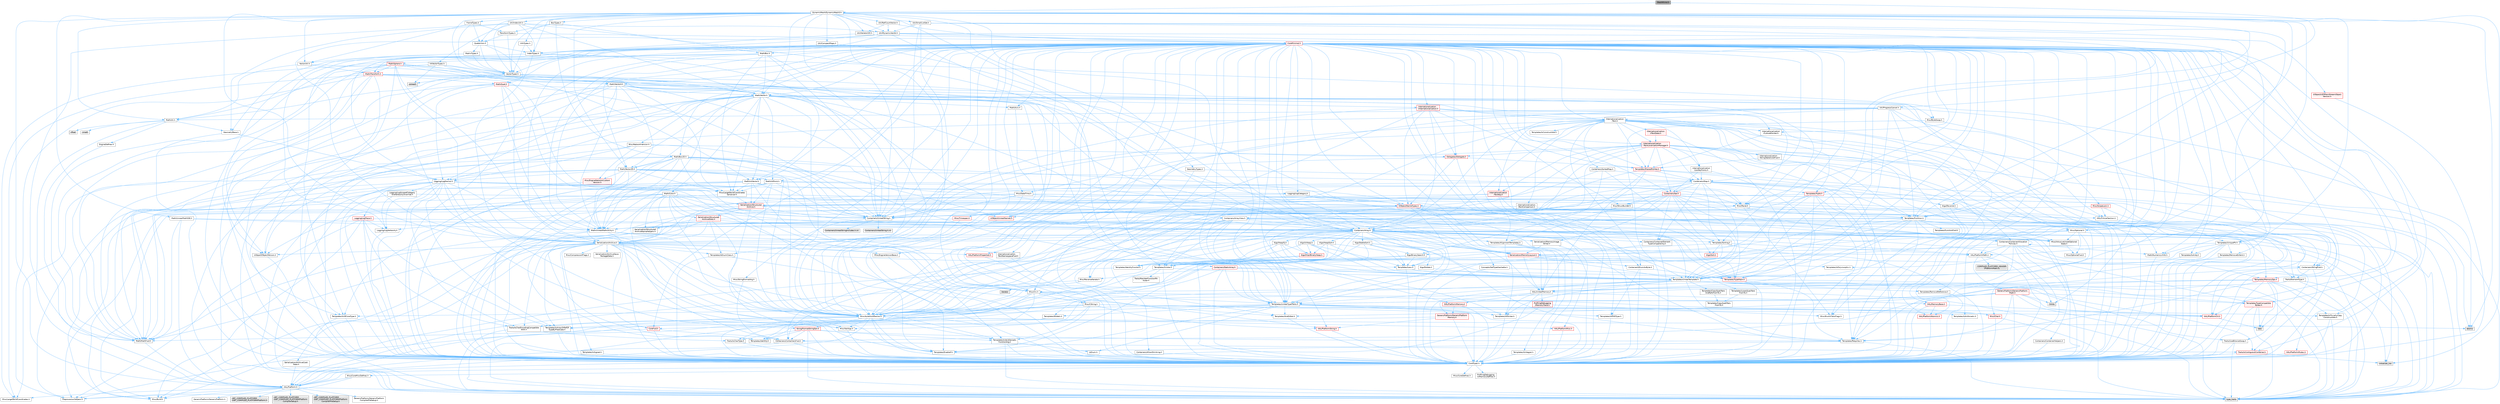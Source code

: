 digraph "MeshMirror.h"
{
 // INTERACTIVE_SVG=YES
 // LATEX_PDF_SIZE
  bgcolor="transparent";
  edge [fontname=Helvetica,fontsize=10,labelfontname=Helvetica,labelfontsize=10];
  node [fontname=Helvetica,fontsize=10,shape=box,height=0.2,width=0.4];
  Node1 [id="Node000001",label="MeshMirror.h",height=0.2,width=0.4,color="gray40", fillcolor="grey60", style="filled", fontcolor="black",tooltip=" "];
  Node1 -> Node2 [id="edge1_Node000001_Node000002",color="steelblue1",style="solid",tooltip=" "];
  Node2 [id="Node000002",label="DynamicMesh/DynamicMesh3.h",height=0.2,width=0.4,color="grey40", fillcolor="white", style="filled",URL="$d5/d34/DynamicMesh3_8h.html",tooltip=" "];
  Node2 -> Node3 [id="edge2_Node000002_Node000003",color="steelblue1",style="solid",tooltip=" "];
  Node3 [id="Node000003",label="BoxTypes.h",height=0.2,width=0.4,color="grey40", fillcolor="white", style="filled",URL="$d2/da2/BoxTypes_8h.html",tooltip=" "];
  Node3 -> Node4 [id="edge3_Node000003_Node000004",color="steelblue1",style="solid",tooltip=" "];
  Node4 [id="Node000004",label="Math/Box.h",height=0.2,width=0.4,color="grey40", fillcolor="white", style="filled",URL="$de/d0f/Box_8h.html",tooltip=" "];
  Node4 -> Node5 [id="edge4_Node000004_Node000005",color="steelblue1",style="solid",tooltip=" "];
  Node5 [id="Node000005",label="CoreTypes.h",height=0.2,width=0.4,color="grey40", fillcolor="white", style="filled",URL="$dc/dec/CoreTypes_8h.html",tooltip=" "];
  Node5 -> Node6 [id="edge5_Node000005_Node000006",color="steelblue1",style="solid",tooltip=" "];
  Node6 [id="Node000006",label="HAL/Platform.h",height=0.2,width=0.4,color="grey40", fillcolor="white", style="filled",URL="$d9/dd0/Platform_8h.html",tooltip=" "];
  Node6 -> Node7 [id="edge6_Node000006_Node000007",color="steelblue1",style="solid",tooltip=" "];
  Node7 [id="Node000007",label="Misc/Build.h",height=0.2,width=0.4,color="grey40", fillcolor="white", style="filled",URL="$d3/dbb/Build_8h.html",tooltip=" "];
  Node6 -> Node8 [id="edge7_Node000006_Node000008",color="steelblue1",style="solid",tooltip=" "];
  Node8 [id="Node000008",label="Misc/LargeWorldCoordinates.h",height=0.2,width=0.4,color="grey40", fillcolor="white", style="filled",URL="$d2/dcb/LargeWorldCoordinates_8h.html",tooltip=" "];
  Node6 -> Node9 [id="edge8_Node000006_Node000009",color="steelblue1",style="solid",tooltip=" "];
  Node9 [id="Node000009",label="type_traits",height=0.2,width=0.4,color="grey60", fillcolor="#E0E0E0", style="filled",tooltip=" "];
  Node6 -> Node10 [id="edge9_Node000006_Node000010",color="steelblue1",style="solid",tooltip=" "];
  Node10 [id="Node000010",label="PreprocessorHelpers.h",height=0.2,width=0.4,color="grey40", fillcolor="white", style="filled",URL="$db/ddb/PreprocessorHelpers_8h.html",tooltip=" "];
  Node6 -> Node11 [id="edge10_Node000006_Node000011",color="steelblue1",style="solid",tooltip=" "];
  Node11 [id="Node000011",label="UBT_COMPILED_PLATFORM\l/UBT_COMPILED_PLATFORMPlatform\lCompilerPreSetup.h",height=0.2,width=0.4,color="grey60", fillcolor="#E0E0E0", style="filled",tooltip=" "];
  Node6 -> Node12 [id="edge11_Node000006_Node000012",color="steelblue1",style="solid",tooltip=" "];
  Node12 [id="Node000012",label="GenericPlatform/GenericPlatform\lCompilerPreSetup.h",height=0.2,width=0.4,color="grey40", fillcolor="white", style="filled",URL="$d9/dc8/GenericPlatformCompilerPreSetup_8h.html",tooltip=" "];
  Node6 -> Node13 [id="edge12_Node000006_Node000013",color="steelblue1",style="solid",tooltip=" "];
  Node13 [id="Node000013",label="GenericPlatform/GenericPlatform.h",height=0.2,width=0.4,color="grey40", fillcolor="white", style="filled",URL="$d6/d84/GenericPlatform_8h.html",tooltip=" "];
  Node6 -> Node14 [id="edge13_Node000006_Node000014",color="steelblue1",style="solid",tooltip=" "];
  Node14 [id="Node000014",label="UBT_COMPILED_PLATFORM\l/UBT_COMPILED_PLATFORMPlatform.h",height=0.2,width=0.4,color="grey60", fillcolor="#E0E0E0", style="filled",tooltip=" "];
  Node6 -> Node15 [id="edge14_Node000006_Node000015",color="steelblue1",style="solid",tooltip=" "];
  Node15 [id="Node000015",label="UBT_COMPILED_PLATFORM\l/UBT_COMPILED_PLATFORMPlatform\lCompilerSetup.h",height=0.2,width=0.4,color="grey60", fillcolor="#E0E0E0", style="filled",tooltip=" "];
  Node5 -> Node16 [id="edge15_Node000005_Node000016",color="steelblue1",style="solid",tooltip=" "];
  Node16 [id="Node000016",label="ProfilingDebugging\l/UMemoryDefines.h",height=0.2,width=0.4,color="grey40", fillcolor="white", style="filled",URL="$d2/da2/UMemoryDefines_8h.html",tooltip=" "];
  Node5 -> Node17 [id="edge16_Node000005_Node000017",color="steelblue1",style="solid",tooltip=" "];
  Node17 [id="Node000017",label="Misc/CoreMiscDefines.h",height=0.2,width=0.4,color="grey40", fillcolor="white", style="filled",URL="$da/d38/CoreMiscDefines_8h.html",tooltip=" "];
  Node17 -> Node6 [id="edge17_Node000017_Node000006",color="steelblue1",style="solid",tooltip=" "];
  Node17 -> Node10 [id="edge18_Node000017_Node000010",color="steelblue1",style="solid",tooltip=" "];
  Node5 -> Node18 [id="edge19_Node000005_Node000018",color="steelblue1",style="solid",tooltip=" "];
  Node18 [id="Node000018",label="Misc/CoreDefines.h",height=0.2,width=0.4,color="grey40", fillcolor="white", style="filled",URL="$d3/dd2/CoreDefines_8h.html",tooltip=" "];
  Node4 -> Node19 [id="edge20_Node000004_Node000019",color="steelblue1",style="solid",tooltip=" "];
  Node19 [id="Node000019",label="Misc/AssertionMacros.h",height=0.2,width=0.4,color="grey40", fillcolor="white", style="filled",URL="$d0/dfa/AssertionMacros_8h.html",tooltip=" "];
  Node19 -> Node5 [id="edge21_Node000019_Node000005",color="steelblue1",style="solid",tooltip=" "];
  Node19 -> Node6 [id="edge22_Node000019_Node000006",color="steelblue1",style="solid",tooltip=" "];
  Node19 -> Node20 [id="edge23_Node000019_Node000020",color="steelblue1",style="solid",tooltip=" "];
  Node20 [id="Node000020",label="HAL/PlatformMisc.h",height=0.2,width=0.4,color="red", fillcolor="#FFF0F0", style="filled",URL="$d0/df5/PlatformMisc_8h.html",tooltip=" "];
  Node20 -> Node5 [id="edge24_Node000020_Node000005",color="steelblue1",style="solid",tooltip=" "];
  Node19 -> Node10 [id="edge25_Node000019_Node000010",color="steelblue1",style="solid",tooltip=" "];
  Node19 -> Node56 [id="edge26_Node000019_Node000056",color="steelblue1",style="solid",tooltip=" "];
  Node56 [id="Node000056",label="Templates/EnableIf.h",height=0.2,width=0.4,color="grey40", fillcolor="white", style="filled",URL="$d7/d60/EnableIf_8h.html",tooltip=" "];
  Node56 -> Node5 [id="edge27_Node000056_Node000005",color="steelblue1",style="solid",tooltip=" "];
  Node19 -> Node57 [id="edge28_Node000019_Node000057",color="steelblue1",style="solid",tooltip=" "];
  Node57 [id="Node000057",label="Templates/IsArrayOrRefOf\lTypeByPredicate.h",height=0.2,width=0.4,color="grey40", fillcolor="white", style="filled",URL="$d6/da1/IsArrayOrRefOfTypeByPredicate_8h.html",tooltip=" "];
  Node57 -> Node5 [id="edge29_Node000057_Node000005",color="steelblue1",style="solid",tooltip=" "];
  Node19 -> Node58 [id="edge30_Node000019_Node000058",color="steelblue1",style="solid",tooltip=" "];
  Node58 [id="Node000058",label="Templates/IsValidVariadic\lFunctionArg.h",height=0.2,width=0.4,color="grey40", fillcolor="white", style="filled",URL="$d0/dc8/IsValidVariadicFunctionArg_8h.html",tooltip=" "];
  Node58 -> Node5 [id="edge31_Node000058_Node000005",color="steelblue1",style="solid",tooltip=" "];
  Node58 -> Node59 [id="edge32_Node000058_Node000059",color="steelblue1",style="solid",tooltip=" "];
  Node59 [id="Node000059",label="IsEnum.h",height=0.2,width=0.4,color="grey40", fillcolor="white", style="filled",URL="$d4/de5/IsEnum_8h.html",tooltip=" "];
  Node58 -> Node9 [id="edge33_Node000058_Node000009",color="steelblue1",style="solid",tooltip=" "];
  Node19 -> Node60 [id="edge34_Node000019_Node000060",color="steelblue1",style="solid",tooltip=" "];
  Node60 [id="Node000060",label="Traits/IsCharEncodingCompatible\lWith.h",height=0.2,width=0.4,color="grey40", fillcolor="white", style="filled",URL="$df/dd1/IsCharEncodingCompatibleWith_8h.html",tooltip=" "];
  Node60 -> Node9 [id="edge35_Node000060_Node000009",color="steelblue1",style="solid",tooltip=" "];
  Node60 -> Node61 [id="edge36_Node000060_Node000061",color="steelblue1",style="solid",tooltip=" "];
  Node61 [id="Node000061",label="Traits/IsCharType.h",height=0.2,width=0.4,color="grey40", fillcolor="white", style="filled",URL="$db/d51/IsCharType_8h.html",tooltip=" "];
  Node61 -> Node5 [id="edge37_Node000061_Node000005",color="steelblue1",style="solid",tooltip=" "];
  Node19 -> Node62 [id="edge38_Node000019_Node000062",color="steelblue1",style="solid",tooltip=" "];
  Node62 [id="Node000062",label="Misc/VarArgs.h",height=0.2,width=0.4,color="grey40", fillcolor="white", style="filled",URL="$d5/d6f/VarArgs_8h.html",tooltip=" "];
  Node62 -> Node5 [id="edge39_Node000062_Node000005",color="steelblue1",style="solid",tooltip=" "];
  Node19 -> Node63 [id="edge40_Node000019_Node000063",color="steelblue1",style="solid",tooltip=" "];
  Node63 [id="Node000063",label="String/FormatStringSan.h",height=0.2,width=0.4,color="red", fillcolor="#FFF0F0", style="filled",URL="$d3/d8b/FormatStringSan_8h.html",tooltip=" "];
  Node63 -> Node9 [id="edge41_Node000063_Node000009",color="steelblue1",style="solid",tooltip=" "];
  Node63 -> Node5 [id="edge42_Node000063_Node000005",color="steelblue1",style="solid",tooltip=" "];
  Node63 -> Node64 [id="edge43_Node000063_Node000064",color="steelblue1",style="solid",tooltip=" "];
  Node64 [id="Node000064",label="Templates/Requires.h",height=0.2,width=0.4,color="grey40", fillcolor="white", style="filled",URL="$dc/d96/Requires_8h.html",tooltip=" "];
  Node64 -> Node56 [id="edge44_Node000064_Node000056",color="steelblue1",style="solid",tooltip=" "];
  Node64 -> Node9 [id="edge45_Node000064_Node000009",color="steelblue1",style="solid",tooltip=" "];
  Node63 -> Node65 [id="edge46_Node000063_Node000065",color="steelblue1",style="solid",tooltip=" "];
  Node65 [id="Node000065",label="Templates/Identity.h",height=0.2,width=0.4,color="grey40", fillcolor="white", style="filled",URL="$d0/dd5/Identity_8h.html",tooltip=" "];
  Node63 -> Node58 [id="edge47_Node000063_Node000058",color="steelblue1",style="solid",tooltip=" "];
  Node63 -> Node61 [id="edge48_Node000063_Node000061",color="steelblue1",style="solid",tooltip=" "];
  Node63 -> Node28 [id="edge49_Node000063_Node000028",color="steelblue1",style="solid",tooltip=" "];
  Node28 [id="Node000028",label="Containers/ContainersFwd.h",height=0.2,width=0.4,color="grey40", fillcolor="white", style="filled",URL="$d4/d0a/ContainersFwd_8h.html",tooltip=" "];
  Node28 -> Node6 [id="edge50_Node000028_Node000006",color="steelblue1",style="solid",tooltip=" "];
  Node28 -> Node5 [id="edge51_Node000028_Node000005",color="steelblue1",style="solid",tooltip=" "];
  Node28 -> Node25 [id="edge52_Node000028_Node000025",color="steelblue1",style="solid",tooltip=" "];
  Node25 [id="Node000025",label="Traits/IsContiguousContainer.h",height=0.2,width=0.4,color="red", fillcolor="#FFF0F0", style="filled",URL="$d5/d3c/IsContiguousContainer_8h.html",tooltip=" "];
  Node25 -> Node5 [id="edge53_Node000025_Node000005",color="steelblue1",style="solid",tooltip=" "];
  Node25 -> Node24 [id="edge54_Node000025_Node000024",color="steelblue1",style="solid",tooltip=" "];
  Node24 [id="Node000024",label="initializer_list",height=0.2,width=0.4,color="grey60", fillcolor="#E0E0E0", style="filled",tooltip=" "];
  Node19 -> Node69 [id="edge55_Node000019_Node000069",color="steelblue1",style="solid",tooltip=" "];
  Node69 [id="Node000069",label="atomic",height=0.2,width=0.4,color="grey60", fillcolor="#E0E0E0", style="filled",tooltip=" "];
  Node4 -> Node29 [id="edge56_Node000004_Node000029",color="steelblue1",style="solid",tooltip=" "];
  Node29 [id="Node000029",label="Math/MathFwd.h",height=0.2,width=0.4,color="grey40", fillcolor="white", style="filled",URL="$d2/d10/MathFwd_8h.html",tooltip=" "];
  Node29 -> Node6 [id="edge57_Node000029_Node000006",color="steelblue1",style="solid",tooltip=" "];
  Node4 -> Node70 [id="edge58_Node000004_Node000070",color="steelblue1",style="solid",tooltip=" "];
  Node70 [id="Node000070",label="Math/UnrealMathUtility.h",height=0.2,width=0.4,color="grey40", fillcolor="white", style="filled",URL="$db/db8/UnrealMathUtility_8h.html",tooltip=" "];
  Node70 -> Node5 [id="edge59_Node000070_Node000005",color="steelblue1",style="solid",tooltip=" "];
  Node70 -> Node19 [id="edge60_Node000070_Node000019",color="steelblue1",style="solid",tooltip=" "];
  Node70 -> Node71 [id="edge61_Node000070_Node000071",color="steelblue1",style="solid",tooltip=" "];
  Node71 [id="Node000071",label="HAL/PlatformMath.h",height=0.2,width=0.4,color="grey40", fillcolor="white", style="filled",URL="$dc/d53/PlatformMath_8h.html",tooltip=" "];
  Node71 -> Node5 [id="edge62_Node000071_Node000005",color="steelblue1",style="solid",tooltip=" "];
  Node71 -> Node72 [id="edge63_Node000071_Node000072",color="steelblue1",style="solid",tooltip=" "];
  Node72 [id="Node000072",label="GenericPlatform/GenericPlatform\lMath.h",height=0.2,width=0.4,color="red", fillcolor="#FFF0F0", style="filled",URL="$d5/d79/GenericPlatformMath_8h.html",tooltip=" "];
  Node72 -> Node5 [id="edge64_Node000072_Node000005",color="steelblue1",style="solid",tooltip=" "];
  Node72 -> Node28 [id="edge65_Node000072_Node000028",color="steelblue1",style="solid",tooltip=" "];
  Node72 -> Node32 [id="edge66_Node000072_Node000032",color="steelblue1",style="solid",tooltip=" "];
  Node32 [id="Node000032",label="HAL/PlatformCrt.h",height=0.2,width=0.4,color="red", fillcolor="#FFF0F0", style="filled",URL="$d8/d75/PlatformCrt_8h.html",tooltip=" "];
  Node32 -> Node33 [id="edge67_Node000032_Node000033",color="steelblue1",style="solid",tooltip=" "];
  Node33 [id="Node000033",label="new",height=0.2,width=0.4,color="grey60", fillcolor="#E0E0E0", style="filled",tooltip=" "];
  Node72 -> Node73 [id="edge68_Node000072_Node000073",color="steelblue1",style="solid",tooltip=" "];
  Node73 [id="Node000073",label="Templates/AndOrNot.h",height=0.2,width=0.4,color="grey40", fillcolor="white", style="filled",URL="$db/d0a/AndOrNot_8h.html",tooltip=" "];
  Node73 -> Node5 [id="edge69_Node000073_Node000005",color="steelblue1",style="solid",tooltip=" "];
  Node72 -> Node77 [id="edge70_Node000072_Node000077",color="steelblue1",style="solid",tooltip=" "];
  Node77 [id="Node000077",label="Templates/UnrealTypeTraits.h",height=0.2,width=0.4,color="grey40", fillcolor="white", style="filled",URL="$d2/d2d/UnrealTypeTraits_8h.html",tooltip=" "];
  Node77 -> Node5 [id="edge71_Node000077_Node000005",color="steelblue1",style="solid",tooltip=" "];
  Node77 -> Node78 [id="edge72_Node000077_Node000078",color="steelblue1",style="solid",tooltip=" "];
  Node78 [id="Node000078",label="Templates/IsPointer.h",height=0.2,width=0.4,color="grey40", fillcolor="white", style="filled",URL="$d7/d05/IsPointer_8h.html",tooltip=" "];
  Node78 -> Node5 [id="edge73_Node000078_Node000005",color="steelblue1",style="solid",tooltip=" "];
  Node77 -> Node19 [id="edge74_Node000077_Node000019",color="steelblue1",style="solid",tooltip=" "];
  Node77 -> Node73 [id="edge75_Node000077_Node000073",color="steelblue1",style="solid",tooltip=" "];
  Node77 -> Node56 [id="edge76_Node000077_Node000056",color="steelblue1",style="solid",tooltip=" "];
  Node77 -> Node79 [id="edge77_Node000077_Node000079",color="steelblue1",style="solid",tooltip=" "];
  Node79 [id="Node000079",label="Templates/IsArithmetic.h",height=0.2,width=0.4,color="grey40", fillcolor="white", style="filled",URL="$d2/d5d/IsArithmetic_8h.html",tooltip=" "];
  Node79 -> Node5 [id="edge78_Node000079_Node000005",color="steelblue1",style="solid",tooltip=" "];
  Node77 -> Node59 [id="edge79_Node000077_Node000059",color="steelblue1",style="solid",tooltip=" "];
  Node77 -> Node80 [id="edge80_Node000077_Node000080",color="steelblue1",style="solid",tooltip=" "];
  Node80 [id="Node000080",label="Templates/Models.h",height=0.2,width=0.4,color="grey40", fillcolor="white", style="filled",URL="$d3/d0c/Models_8h.html",tooltip=" "];
  Node80 -> Node65 [id="edge81_Node000080_Node000065",color="steelblue1",style="solid",tooltip=" "];
  Node77 -> Node81 [id="edge82_Node000077_Node000081",color="steelblue1",style="solid",tooltip=" "];
  Node81 [id="Node000081",label="Templates/IsPODType.h",height=0.2,width=0.4,color="grey40", fillcolor="white", style="filled",URL="$d7/db1/IsPODType_8h.html",tooltip=" "];
  Node81 -> Node5 [id="edge83_Node000081_Node000005",color="steelblue1",style="solid",tooltip=" "];
  Node77 -> Node82 [id="edge84_Node000077_Node000082",color="steelblue1",style="solid",tooltip=" "];
  Node82 [id="Node000082",label="Templates/IsUECoreType.h",height=0.2,width=0.4,color="grey40", fillcolor="white", style="filled",URL="$d1/db8/IsUECoreType_8h.html",tooltip=" "];
  Node82 -> Node5 [id="edge85_Node000082_Node000005",color="steelblue1",style="solid",tooltip=" "];
  Node82 -> Node9 [id="edge86_Node000082_Node000009",color="steelblue1",style="solid",tooltip=" "];
  Node77 -> Node83 [id="edge87_Node000077_Node000083",color="steelblue1",style="solid",tooltip=" "];
  Node83 [id="Node000083",label="Templates/IsTriviallyCopy\lConstructible.h",height=0.2,width=0.4,color="grey40", fillcolor="white", style="filled",URL="$d3/d78/IsTriviallyCopyConstructible_8h.html",tooltip=" "];
  Node83 -> Node5 [id="edge88_Node000083_Node000005",color="steelblue1",style="solid",tooltip=" "];
  Node83 -> Node9 [id="edge89_Node000083_Node000009",color="steelblue1",style="solid",tooltip=" "];
  Node72 -> Node64 [id="edge90_Node000072_Node000064",color="steelblue1",style="solid",tooltip=" "];
  Node72 -> Node87 [id="edge91_Node000072_Node000087",color="steelblue1",style="solid",tooltip=" "];
  Node87 [id="Node000087",label="Templates/TypeCompatible\lBytes.h",height=0.2,width=0.4,color="red", fillcolor="#FFF0F0", style="filled",URL="$df/d0a/TypeCompatibleBytes_8h.html",tooltip=" "];
  Node87 -> Node5 [id="edge92_Node000087_Node000005",color="steelblue1",style="solid",tooltip=" "];
  Node87 -> Node33 [id="edge93_Node000087_Node000033",color="steelblue1",style="solid",tooltip=" "];
  Node87 -> Node9 [id="edge94_Node000087_Node000009",color="steelblue1",style="solid",tooltip=" "];
  Node72 -> Node88 [id="edge95_Node000072_Node000088",color="steelblue1",style="solid",tooltip=" "];
  Node88 [id="Node000088",label="limits",height=0.2,width=0.4,color="grey60", fillcolor="#E0E0E0", style="filled",tooltip=" "];
  Node72 -> Node9 [id="edge96_Node000072_Node000009",color="steelblue1",style="solid",tooltip=" "];
  Node71 -> Node89 [id="edge97_Node000071_Node000089",color="steelblue1",style="solid",tooltip=" "];
  Node89 [id="Node000089",label="COMPILED_PLATFORM_HEADER\l(PlatformMath.h)",height=0.2,width=0.4,color="grey60", fillcolor="#E0E0E0", style="filled",tooltip=" "];
  Node70 -> Node29 [id="edge98_Node000070_Node000029",color="steelblue1",style="solid",tooltip=" "];
  Node70 -> Node65 [id="edge99_Node000070_Node000065",color="steelblue1",style="solid",tooltip=" "];
  Node70 -> Node64 [id="edge100_Node000070_Node000064",color="steelblue1",style="solid",tooltip=" "];
  Node4 -> Node90 [id="edge101_Node000004_Node000090",color="steelblue1",style="solid",tooltip=" "];
  Node90 [id="Node000090",label="Containers/UnrealString.h",height=0.2,width=0.4,color="grey40", fillcolor="white", style="filled",URL="$d5/dba/UnrealString_8h.html",tooltip=" "];
  Node90 -> Node91 [id="edge102_Node000090_Node000091",color="steelblue1",style="solid",tooltip=" "];
  Node91 [id="Node000091",label="Containers/UnrealStringIncludes.h.inl",height=0.2,width=0.4,color="grey60", fillcolor="#E0E0E0", style="filled",tooltip=" "];
  Node90 -> Node92 [id="edge103_Node000090_Node000092",color="steelblue1",style="solid",tooltip=" "];
  Node92 [id="Node000092",label="Containers/UnrealString.h.inl",height=0.2,width=0.4,color="grey60", fillcolor="#E0E0E0", style="filled",tooltip=" "];
  Node90 -> Node93 [id="edge104_Node000090_Node000093",color="steelblue1",style="solid",tooltip=" "];
  Node93 [id="Node000093",label="Misc/StringFormatArg.h",height=0.2,width=0.4,color="grey40", fillcolor="white", style="filled",URL="$d2/d16/StringFormatArg_8h.html",tooltip=" "];
  Node93 -> Node28 [id="edge105_Node000093_Node000028",color="steelblue1",style="solid",tooltip=" "];
  Node4 -> Node94 [id="edge106_Node000004_Node000094",color="steelblue1",style="solid",tooltip=" "];
  Node94 [id="Node000094",label="Math/Vector.h",height=0.2,width=0.4,color="grey40", fillcolor="white", style="filled",URL="$d6/dbe/Vector_8h.html",tooltip=" "];
  Node94 -> Node5 [id="edge107_Node000094_Node000005",color="steelblue1",style="solid",tooltip=" "];
  Node94 -> Node19 [id="edge108_Node000094_Node000019",color="steelblue1",style="solid",tooltip=" "];
  Node94 -> Node29 [id="edge109_Node000094_Node000029",color="steelblue1",style="solid",tooltip=" "];
  Node94 -> Node42 [id="edge110_Node000094_Node000042",color="steelblue1",style="solid",tooltip=" "];
  Node42 [id="Node000042",label="Math/NumericLimits.h",height=0.2,width=0.4,color="grey40", fillcolor="white", style="filled",URL="$df/d1b/NumericLimits_8h.html",tooltip=" "];
  Node42 -> Node5 [id="edge111_Node000042_Node000005",color="steelblue1",style="solid",tooltip=" "];
  Node94 -> Node95 [id="edge112_Node000094_Node000095",color="steelblue1",style="solid",tooltip=" "];
  Node95 [id="Node000095",label="Misc/Crc.h",height=0.2,width=0.4,color="grey40", fillcolor="white", style="filled",URL="$d4/dd2/Crc_8h.html",tooltip=" "];
  Node95 -> Node5 [id="edge113_Node000095_Node000005",color="steelblue1",style="solid",tooltip=" "];
  Node95 -> Node96 [id="edge114_Node000095_Node000096",color="steelblue1",style="solid",tooltip=" "];
  Node96 [id="Node000096",label="HAL/PlatformString.h",height=0.2,width=0.4,color="red", fillcolor="#FFF0F0", style="filled",URL="$db/db5/PlatformString_8h.html",tooltip=" "];
  Node96 -> Node5 [id="edge115_Node000096_Node000005",color="steelblue1",style="solid",tooltip=" "];
  Node95 -> Node19 [id="edge116_Node000095_Node000019",color="steelblue1",style="solid",tooltip=" "];
  Node95 -> Node98 [id="edge117_Node000095_Node000098",color="steelblue1",style="solid",tooltip=" "];
  Node98 [id="Node000098",label="Misc/CString.h",height=0.2,width=0.4,color="grey40", fillcolor="white", style="filled",URL="$d2/d49/CString_8h.html",tooltip=" "];
  Node98 -> Node5 [id="edge118_Node000098_Node000005",color="steelblue1",style="solid",tooltip=" "];
  Node98 -> Node32 [id="edge119_Node000098_Node000032",color="steelblue1",style="solid",tooltip=" "];
  Node98 -> Node96 [id="edge120_Node000098_Node000096",color="steelblue1",style="solid",tooltip=" "];
  Node98 -> Node19 [id="edge121_Node000098_Node000019",color="steelblue1",style="solid",tooltip=" "];
  Node98 -> Node99 [id="edge122_Node000098_Node000099",color="steelblue1",style="solid",tooltip=" "];
  Node99 [id="Node000099",label="Misc/Char.h",height=0.2,width=0.4,color="red", fillcolor="#FFF0F0", style="filled",URL="$d0/d58/Char_8h.html",tooltip=" "];
  Node99 -> Node5 [id="edge123_Node000099_Node000005",color="steelblue1",style="solid",tooltip=" "];
  Node99 -> Node9 [id="edge124_Node000099_Node000009",color="steelblue1",style="solid",tooltip=" "];
  Node98 -> Node62 [id="edge125_Node000098_Node000062",color="steelblue1",style="solid",tooltip=" "];
  Node98 -> Node57 [id="edge126_Node000098_Node000057",color="steelblue1",style="solid",tooltip=" "];
  Node98 -> Node58 [id="edge127_Node000098_Node000058",color="steelblue1",style="solid",tooltip=" "];
  Node98 -> Node60 [id="edge128_Node000098_Node000060",color="steelblue1",style="solid",tooltip=" "];
  Node95 -> Node99 [id="edge129_Node000095_Node000099",color="steelblue1",style="solid",tooltip=" "];
  Node95 -> Node77 [id="edge130_Node000095_Node000077",color="steelblue1",style="solid",tooltip=" "];
  Node95 -> Node61 [id="edge131_Node000095_Node000061",color="steelblue1",style="solid",tooltip=" "];
  Node94 -> Node70 [id="edge132_Node000094_Node000070",color="steelblue1",style="solid",tooltip=" "];
  Node94 -> Node90 [id="edge133_Node000094_Node000090",color="steelblue1",style="solid",tooltip=" "];
  Node94 -> Node103 [id="edge134_Node000094_Node000103",color="steelblue1",style="solid",tooltip=" "];
  Node103 [id="Node000103",label="Misc/Parse.h",height=0.2,width=0.4,color="grey40", fillcolor="white", style="filled",URL="$dc/d71/Parse_8h.html",tooltip=" "];
  Node103 -> Node22 [id="edge135_Node000103_Node000022",color="steelblue1",style="solid",tooltip=" "];
  Node22 [id="Node000022",label="Containers/StringFwd.h",height=0.2,width=0.4,color="grey40", fillcolor="white", style="filled",URL="$df/d37/StringFwd_8h.html",tooltip=" "];
  Node22 -> Node5 [id="edge136_Node000022_Node000005",color="steelblue1",style="solid",tooltip=" "];
  Node22 -> Node23 [id="edge137_Node000022_Node000023",color="steelblue1",style="solid",tooltip=" "];
  Node23 [id="Node000023",label="Traits/ElementType.h",height=0.2,width=0.4,color="grey40", fillcolor="white", style="filled",URL="$d5/d4f/ElementType_8h.html",tooltip=" "];
  Node23 -> Node6 [id="edge138_Node000023_Node000006",color="steelblue1",style="solid",tooltip=" "];
  Node23 -> Node24 [id="edge139_Node000023_Node000024",color="steelblue1",style="solid",tooltip=" "];
  Node23 -> Node9 [id="edge140_Node000023_Node000009",color="steelblue1",style="solid",tooltip=" "];
  Node22 -> Node25 [id="edge141_Node000022_Node000025",color="steelblue1",style="solid",tooltip=" "];
  Node103 -> Node90 [id="edge142_Node000103_Node000090",color="steelblue1",style="solid",tooltip=" "];
  Node103 -> Node5 [id="edge143_Node000103_Node000005",color="steelblue1",style="solid",tooltip=" "];
  Node103 -> Node32 [id="edge144_Node000103_Node000032",color="steelblue1",style="solid",tooltip=" "];
  Node103 -> Node7 [id="edge145_Node000103_Node000007",color="steelblue1",style="solid",tooltip=" "];
  Node103 -> Node44 [id="edge146_Node000103_Node000044",color="steelblue1",style="solid",tooltip=" "];
  Node44 [id="Node000044",label="Misc/EnumClassFlags.h",height=0.2,width=0.4,color="grey40", fillcolor="white", style="filled",URL="$d8/de7/EnumClassFlags_8h.html",tooltip=" "];
  Node103 -> Node104 [id="edge147_Node000103_Node000104",color="steelblue1",style="solid",tooltip=" "];
  Node104 [id="Node000104",label="Templates/Function.h",height=0.2,width=0.4,color="grey40", fillcolor="white", style="filled",URL="$df/df5/Function_8h.html",tooltip=" "];
  Node104 -> Node5 [id="edge148_Node000104_Node000005",color="steelblue1",style="solid",tooltip=" "];
  Node104 -> Node19 [id="edge149_Node000104_Node000019",color="steelblue1",style="solid",tooltip=" "];
  Node104 -> Node105 [id="edge150_Node000104_Node000105",color="steelblue1",style="solid",tooltip=" "];
  Node105 [id="Node000105",label="Misc/IntrusiveUnsetOptional\lState.h",height=0.2,width=0.4,color="grey40", fillcolor="white", style="filled",URL="$d2/d0a/IntrusiveUnsetOptionalState_8h.html",tooltip=" "];
  Node105 -> Node106 [id="edge151_Node000105_Node000106",color="steelblue1",style="solid",tooltip=" "];
  Node106 [id="Node000106",label="Misc/OptionalFwd.h",height=0.2,width=0.4,color="grey40", fillcolor="white", style="filled",URL="$dc/d50/OptionalFwd_8h.html",tooltip=" "];
  Node104 -> Node107 [id="edge152_Node000104_Node000107",color="steelblue1",style="solid",tooltip=" "];
  Node107 [id="Node000107",label="HAL/UnrealMemory.h",height=0.2,width=0.4,color="grey40", fillcolor="white", style="filled",URL="$d9/d96/UnrealMemory_8h.html",tooltip=" "];
  Node107 -> Node5 [id="edge153_Node000107_Node000005",color="steelblue1",style="solid",tooltip=" "];
  Node107 -> Node108 [id="edge154_Node000107_Node000108",color="steelblue1",style="solid",tooltip=" "];
  Node108 [id="Node000108",label="GenericPlatform/GenericPlatform\lMemory.h",height=0.2,width=0.4,color="red", fillcolor="#FFF0F0", style="filled",URL="$dd/d22/GenericPlatformMemory_8h.html",tooltip=" "];
  Node108 -> Node27 [id="edge155_Node000108_Node000027",color="steelblue1",style="solid",tooltip=" "];
  Node27 [id="Node000027",label="CoreFwd.h",height=0.2,width=0.4,color="red", fillcolor="#FFF0F0", style="filled",URL="$d1/d1e/CoreFwd_8h.html",tooltip=" "];
  Node27 -> Node5 [id="edge156_Node000027_Node000005",color="steelblue1",style="solid",tooltip=" "];
  Node27 -> Node28 [id="edge157_Node000027_Node000028",color="steelblue1",style="solid",tooltip=" "];
  Node27 -> Node29 [id="edge158_Node000027_Node000029",color="steelblue1",style="solid",tooltip=" "];
  Node108 -> Node5 [id="edge159_Node000108_Node000005",color="steelblue1",style="solid",tooltip=" "];
  Node108 -> Node96 [id="edge160_Node000108_Node000096",color="steelblue1",style="solid",tooltip=" "];
  Node107 -> Node109 [id="edge161_Node000107_Node000109",color="steelblue1",style="solid",tooltip=" "];
  Node109 [id="Node000109",label="HAL/MemoryBase.h",height=0.2,width=0.4,color="red", fillcolor="#FFF0F0", style="filled",URL="$d6/d9f/MemoryBase_8h.html",tooltip=" "];
  Node109 -> Node5 [id="edge162_Node000109_Node000005",color="steelblue1",style="solid",tooltip=" "];
  Node109 -> Node49 [id="edge163_Node000109_Node000049",color="steelblue1",style="solid",tooltip=" "];
  Node49 [id="Node000049",label="HAL/PlatformAtomics.h",height=0.2,width=0.4,color="red", fillcolor="#FFF0F0", style="filled",URL="$d3/d36/PlatformAtomics_8h.html",tooltip=" "];
  Node49 -> Node5 [id="edge164_Node000049_Node000005",color="steelblue1",style="solid",tooltip=" "];
  Node109 -> Node32 [id="edge165_Node000109_Node000032",color="steelblue1",style="solid",tooltip=" "];
  Node107 -> Node118 [id="edge166_Node000107_Node000118",color="steelblue1",style="solid",tooltip=" "];
  Node118 [id="Node000118",label="HAL/PlatformMemory.h",height=0.2,width=0.4,color="red", fillcolor="#FFF0F0", style="filled",URL="$de/d68/PlatformMemory_8h.html",tooltip=" "];
  Node118 -> Node5 [id="edge167_Node000118_Node000005",color="steelblue1",style="solid",tooltip=" "];
  Node118 -> Node108 [id="edge168_Node000118_Node000108",color="steelblue1",style="solid",tooltip=" "];
  Node107 -> Node120 [id="edge169_Node000107_Node000120",color="steelblue1",style="solid",tooltip=" "];
  Node120 [id="Node000120",label="ProfilingDebugging\l/MemoryTrace.h",height=0.2,width=0.4,color="red", fillcolor="#FFF0F0", style="filled",URL="$da/dd7/MemoryTrace_8h.html",tooltip=" "];
  Node120 -> Node6 [id="edge170_Node000120_Node000006",color="steelblue1",style="solid",tooltip=" "];
  Node120 -> Node44 [id="edge171_Node000120_Node000044",color="steelblue1",style="solid",tooltip=" "];
  Node107 -> Node78 [id="edge172_Node000107_Node000078",color="steelblue1",style="solid",tooltip=" "];
  Node104 -> Node121 [id="edge173_Node000104_Node000121",color="steelblue1",style="solid",tooltip=" "];
  Node121 [id="Node000121",label="Templates/FunctionFwd.h",height=0.2,width=0.4,color="grey40", fillcolor="white", style="filled",URL="$d6/d54/FunctionFwd_8h.html",tooltip=" "];
  Node104 -> Node77 [id="edge174_Node000104_Node000077",color="steelblue1",style="solid",tooltip=" "];
  Node104 -> Node122 [id="edge175_Node000104_Node000122",color="steelblue1",style="solid",tooltip=" "];
  Node122 [id="Node000122",label="Templates/Invoke.h",height=0.2,width=0.4,color="grey40", fillcolor="white", style="filled",URL="$d7/deb/Invoke_8h.html",tooltip=" "];
  Node122 -> Node5 [id="edge176_Node000122_Node000005",color="steelblue1",style="solid",tooltip=" "];
  Node122 -> Node123 [id="edge177_Node000122_Node000123",color="steelblue1",style="solid",tooltip=" "];
  Node123 [id="Node000123",label="Traits/MemberFunctionPtr\lOuter.h",height=0.2,width=0.4,color="grey40", fillcolor="white", style="filled",URL="$db/da7/MemberFunctionPtrOuter_8h.html",tooltip=" "];
  Node122 -> Node124 [id="edge178_Node000122_Node000124",color="steelblue1",style="solid",tooltip=" "];
  Node124 [id="Node000124",label="Templates/UnrealTemplate.h",height=0.2,width=0.4,color="grey40", fillcolor="white", style="filled",URL="$d4/d24/UnrealTemplate_8h.html",tooltip=" "];
  Node124 -> Node5 [id="edge179_Node000124_Node000005",color="steelblue1",style="solid",tooltip=" "];
  Node124 -> Node78 [id="edge180_Node000124_Node000078",color="steelblue1",style="solid",tooltip=" "];
  Node124 -> Node107 [id="edge181_Node000124_Node000107",color="steelblue1",style="solid",tooltip=" "];
  Node124 -> Node125 [id="edge182_Node000124_Node000125",color="steelblue1",style="solid",tooltip=" "];
  Node125 [id="Node000125",label="Templates/CopyQualifiers\lAndRefsFromTo.h",height=0.2,width=0.4,color="grey40", fillcolor="white", style="filled",URL="$d3/db3/CopyQualifiersAndRefsFromTo_8h.html",tooltip=" "];
  Node125 -> Node126 [id="edge183_Node000125_Node000126",color="steelblue1",style="solid",tooltip=" "];
  Node126 [id="Node000126",label="Templates/CopyQualifiers\lFromTo.h",height=0.2,width=0.4,color="grey40", fillcolor="white", style="filled",URL="$d5/db4/CopyQualifiersFromTo_8h.html",tooltip=" "];
  Node124 -> Node77 [id="edge184_Node000124_Node000077",color="steelblue1",style="solid",tooltip=" "];
  Node124 -> Node75 [id="edge185_Node000124_Node000075",color="steelblue1",style="solid",tooltip=" "];
  Node75 [id="Node000075",label="Templates/RemoveReference.h",height=0.2,width=0.4,color="grey40", fillcolor="white", style="filled",URL="$da/dbe/RemoveReference_8h.html",tooltip=" "];
  Node75 -> Node5 [id="edge186_Node000075_Node000005",color="steelblue1",style="solid",tooltip=" "];
  Node124 -> Node64 [id="edge187_Node000124_Node000064",color="steelblue1",style="solid",tooltip=" "];
  Node124 -> Node87 [id="edge188_Node000124_Node000087",color="steelblue1",style="solid",tooltip=" "];
  Node124 -> Node65 [id="edge189_Node000124_Node000065",color="steelblue1",style="solid",tooltip=" "];
  Node124 -> Node25 [id="edge190_Node000124_Node000025",color="steelblue1",style="solid",tooltip=" "];
  Node124 -> Node127 [id="edge191_Node000124_Node000127",color="steelblue1",style="solid",tooltip=" "];
  Node127 [id="Node000127",label="Traits/UseBitwiseSwap.h",height=0.2,width=0.4,color="grey40", fillcolor="white", style="filled",URL="$db/df3/UseBitwiseSwap_8h.html",tooltip=" "];
  Node127 -> Node5 [id="edge192_Node000127_Node000005",color="steelblue1",style="solid",tooltip=" "];
  Node127 -> Node9 [id="edge193_Node000127_Node000009",color="steelblue1",style="solid",tooltip=" "];
  Node124 -> Node9 [id="edge194_Node000124_Node000009",color="steelblue1",style="solid",tooltip=" "];
  Node122 -> Node9 [id="edge195_Node000122_Node000009",color="steelblue1",style="solid",tooltip=" "];
  Node104 -> Node124 [id="edge196_Node000104_Node000124",color="steelblue1",style="solid",tooltip=" "];
  Node104 -> Node64 [id="edge197_Node000104_Node000064",color="steelblue1",style="solid",tooltip=" "];
  Node104 -> Node70 [id="edge198_Node000104_Node000070",color="steelblue1",style="solid",tooltip=" "];
  Node104 -> Node33 [id="edge199_Node000104_Node000033",color="steelblue1",style="solid",tooltip=" "];
  Node104 -> Node9 [id="edge200_Node000104_Node000009",color="steelblue1",style="solid",tooltip=" "];
  Node94 -> Node128 [id="edge201_Node000094_Node000128",color="steelblue1",style="solid",tooltip=" "];
  Node128 [id="Node000128",label="Misc/LargeWorldCoordinates\lSerializer.h",height=0.2,width=0.4,color="grey40", fillcolor="white", style="filled",URL="$d7/df9/LargeWorldCoordinatesSerializer_8h.html",tooltip=" "];
  Node128 -> Node129 [id="edge202_Node000128_Node000129",color="steelblue1",style="solid",tooltip=" "];
  Node129 [id="Node000129",label="UObject/NameTypes.h",height=0.2,width=0.4,color="red", fillcolor="#FFF0F0", style="filled",URL="$d6/d35/NameTypes_8h.html",tooltip=" "];
  Node129 -> Node5 [id="edge203_Node000129_Node000005",color="steelblue1",style="solid",tooltip=" "];
  Node129 -> Node19 [id="edge204_Node000129_Node000019",color="steelblue1",style="solid",tooltip=" "];
  Node129 -> Node107 [id="edge205_Node000129_Node000107",color="steelblue1",style="solid",tooltip=" "];
  Node129 -> Node77 [id="edge206_Node000129_Node000077",color="steelblue1",style="solid",tooltip=" "];
  Node129 -> Node124 [id="edge207_Node000129_Node000124",color="steelblue1",style="solid",tooltip=" "];
  Node129 -> Node90 [id="edge208_Node000129_Node000090",color="steelblue1",style="solid",tooltip=" "];
  Node129 -> Node130 [id="edge209_Node000129_Node000130",color="steelblue1",style="solid",tooltip=" "];
  Node130 [id="Node000130",label="HAL/CriticalSection.h",height=0.2,width=0.4,color="grey40", fillcolor="white", style="filled",URL="$d6/d90/CriticalSection_8h.html",tooltip=" "];
  Node130 -> Node131 [id="edge210_Node000130_Node000131",color="steelblue1",style="solid",tooltip=" "];
  Node131 [id="Node000131",label="HAL/PlatformMutex.h",height=0.2,width=0.4,color="red", fillcolor="#FFF0F0", style="filled",URL="$d9/d0b/PlatformMutex_8h.html",tooltip=" "];
  Node131 -> Node5 [id="edge211_Node000131_Node000005",color="steelblue1",style="solid",tooltip=" "];
  Node129 -> Node22 [id="edge212_Node000129_Node000022",color="steelblue1",style="solid",tooltip=" "];
  Node129 -> Node180 [id="edge213_Node000129_Node000180",color="steelblue1",style="solid",tooltip=" "];
  Node180 [id="Node000180",label="UObject/UnrealNames.h",height=0.2,width=0.4,color="red", fillcolor="#FFF0F0", style="filled",URL="$d8/db1/UnrealNames_8h.html",tooltip=" "];
  Node180 -> Node5 [id="edge214_Node000180_Node000005",color="steelblue1",style="solid",tooltip=" "];
  Node129 -> Node154 [id="edge215_Node000129_Node000154",color="steelblue1",style="solid",tooltip=" "];
  Node154 [id="Node000154",label="Serialization/MemoryLayout.h",height=0.2,width=0.4,color="red", fillcolor="#FFF0F0", style="filled",URL="$d7/d66/MemoryLayout_8h.html",tooltip=" "];
  Node154 -> Node157 [id="edge216_Node000154_Node000157",color="steelblue1",style="solid",tooltip=" "];
  Node157 [id="Node000157",label="Containers/EnumAsByte.h",height=0.2,width=0.4,color="grey40", fillcolor="white", style="filled",URL="$d6/d9a/EnumAsByte_8h.html",tooltip=" "];
  Node157 -> Node5 [id="edge217_Node000157_Node000005",color="steelblue1",style="solid",tooltip=" "];
  Node157 -> Node81 [id="edge218_Node000157_Node000081",color="steelblue1",style="solid",tooltip=" "];
  Node157 -> Node158 [id="edge219_Node000157_Node000158",color="steelblue1",style="solid",tooltip=" "];
  Node158 [id="Node000158",label="Templates/TypeHash.h",height=0.2,width=0.4,color="red", fillcolor="#FFF0F0", style="filled",URL="$d1/d62/TypeHash_8h.html",tooltip=" "];
  Node158 -> Node5 [id="edge220_Node000158_Node000005",color="steelblue1",style="solid",tooltip=" "];
  Node158 -> Node64 [id="edge221_Node000158_Node000064",color="steelblue1",style="solid",tooltip=" "];
  Node158 -> Node95 [id="edge222_Node000158_Node000095",color="steelblue1",style="solid",tooltip=" "];
  Node158 -> Node9 [id="edge223_Node000158_Node000009",color="steelblue1",style="solid",tooltip=" "];
  Node154 -> Node22 [id="edge224_Node000154_Node000022",color="steelblue1",style="solid",tooltip=" "];
  Node154 -> Node107 [id="edge225_Node000154_Node000107",color="steelblue1",style="solid",tooltip=" "];
  Node154 -> Node56 [id="edge226_Node000154_Node000056",color="steelblue1",style="solid",tooltip=" "];
  Node154 -> Node136 [id="edge227_Node000154_Node000136",color="steelblue1",style="solid",tooltip=" "];
  Node136 [id="Node000136",label="Templates/IsPolymorphic.h",height=0.2,width=0.4,color="grey40", fillcolor="white", style="filled",URL="$dc/d20/IsPolymorphic_8h.html",tooltip=" "];
  Node154 -> Node80 [id="edge228_Node000154_Node000080",color="steelblue1",style="solid",tooltip=" "];
  Node154 -> Node124 [id="edge229_Node000154_Node000124",color="steelblue1",style="solid",tooltip=" "];
  Node129 -> Node105 [id="edge230_Node000129_Node000105",color="steelblue1",style="solid",tooltip=" "];
  Node128 -> Node152 [id="edge231_Node000128_Node000152",color="steelblue1",style="solid",tooltip=" "];
  Node152 [id="Node000152",label="UObject/ObjectVersion.h",height=0.2,width=0.4,color="grey40", fillcolor="white", style="filled",URL="$da/d63/ObjectVersion_8h.html",tooltip=" "];
  Node152 -> Node5 [id="edge232_Node000152_Node000005",color="steelblue1",style="solid",tooltip=" "];
  Node128 -> Node188 [id="edge233_Node000128_Node000188",color="steelblue1",style="solid",tooltip=" "];
  Node188 [id="Node000188",label="Serialization/Structured\lArchive.h",height=0.2,width=0.4,color="red", fillcolor="#FFF0F0", style="filled",URL="$d9/d1e/StructuredArchive_8h.html",tooltip=" "];
  Node188 -> Node138 [id="edge234_Node000188_Node000138",color="steelblue1",style="solid",tooltip=" "];
  Node138 [id="Node000138",label="Containers/Array.h",height=0.2,width=0.4,color="grey40", fillcolor="white", style="filled",URL="$df/dd0/Array_8h.html",tooltip=" "];
  Node138 -> Node5 [id="edge235_Node000138_Node000005",color="steelblue1",style="solid",tooltip=" "];
  Node138 -> Node19 [id="edge236_Node000138_Node000019",color="steelblue1",style="solid",tooltip=" "];
  Node138 -> Node105 [id="edge237_Node000138_Node000105",color="steelblue1",style="solid",tooltip=" "];
  Node138 -> Node139 [id="edge238_Node000138_Node000139",color="steelblue1",style="solid",tooltip=" "];
  Node139 [id="Node000139",label="Misc/ReverseIterate.h",height=0.2,width=0.4,color="grey40", fillcolor="white", style="filled",URL="$db/de3/ReverseIterate_8h.html",tooltip=" "];
  Node139 -> Node6 [id="edge239_Node000139_Node000006",color="steelblue1",style="solid",tooltip=" "];
  Node139 -> Node140 [id="edge240_Node000139_Node000140",color="steelblue1",style="solid",tooltip=" "];
  Node140 [id="Node000140",label="iterator",height=0.2,width=0.4,color="grey60", fillcolor="#E0E0E0", style="filled",tooltip=" "];
  Node138 -> Node107 [id="edge241_Node000138_Node000107",color="steelblue1",style="solid",tooltip=" "];
  Node138 -> Node77 [id="edge242_Node000138_Node000077",color="steelblue1",style="solid",tooltip=" "];
  Node138 -> Node124 [id="edge243_Node000138_Node000124",color="steelblue1",style="solid",tooltip=" "];
  Node138 -> Node141 [id="edge244_Node000138_Node000141",color="steelblue1",style="solid",tooltip=" "];
  Node141 [id="Node000141",label="Containers/AllowShrinking.h",height=0.2,width=0.4,color="grey40", fillcolor="white", style="filled",URL="$d7/d1a/AllowShrinking_8h.html",tooltip=" "];
  Node141 -> Node5 [id="edge245_Node000141_Node000005",color="steelblue1",style="solid",tooltip=" "];
  Node138 -> Node134 [id="edge246_Node000138_Node000134",color="steelblue1",style="solid",tooltip=" "];
  Node134 [id="Node000134",label="Containers/ContainerAllocation\lPolicies.h",height=0.2,width=0.4,color="grey40", fillcolor="white", style="filled",URL="$d7/dff/ContainerAllocationPolicies_8h.html",tooltip=" "];
  Node134 -> Node5 [id="edge247_Node000134_Node000005",color="steelblue1",style="solid",tooltip=" "];
  Node134 -> Node135 [id="edge248_Node000134_Node000135",color="steelblue1",style="solid",tooltip=" "];
  Node135 [id="Node000135",label="Containers/ContainerHelpers.h",height=0.2,width=0.4,color="grey40", fillcolor="white", style="filled",URL="$d7/d33/ContainerHelpers_8h.html",tooltip=" "];
  Node135 -> Node5 [id="edge249_Node000135_Node000005",color="steelblue1",style="solid",tooltip=" "];
  Node134 -> Node134 [id="edge250_Node000134_Node000134",color="steelblue1",style="solid",tooltip=" "];
  Node134 -> Node71 [id="edge251_Node000134_Node000071",color="steelblue1",style="solid",tooltip=" "];
  Node134 -> Node107 [id="edge252_Node000134_Node000107",color="steelblue1",style="solid",tooltip=" "];
  Node134 -> Node42 [id="edge253_Node000134_Node000042",color="steelblue1",style="solid",tooltip=" "];
  Node134 -> Node19 [id="edge254_Node000134_Node000019",color="steelblue1",style="solid",tooltip=" "];
  Node134 -> Node136 [id="edge255_Node000134_Node000136",color="steelblue1",style="solid",tooltip=" "];
  Node134 -> Node137 [id="edge256_Node000134_Node000137",color="steelblue1",style="solid",tooltip=" "];
  Node137 [id="Node000137",label="Templates/MemoryOps.h",height=0.2,width=0.4,color="red", fillcolor="#FFF0F0", style="filled",URL="$db/dea/MemoryOps_8h.html",tooltip=" "];
  Node137 -> Node5 [id="edge257_Node000137_Node000005",color="steelblue1",style="solid",tooltip=" "];
  Node137 -> Node107 [id="edge258_Node000137_Node000107",color="steelblue1",style="solid",tooltip=" "];
  Node137 -> Node83 [id="edge259_Node000137_Node000083",color="steelblue1",style="solid",tooltip=" "];
  Node137 -> Node64 [id="edge260_Node000137_Node000064",color="steelblue1",style="solid",tooltip=" "];
  Node137 -> Node77 [id="edge261_Node000137_Node000077",color="steelblue1",style="solid",tooltip=" "];
  Node137 -> Node127 [id="edge262_Node000137_Node000127",color="steelblue1",style="solid",tooltip=" "];
  Node137 -> Node33 [id="edge263_Node000137_Node000033",color="steelblue1",style="solid",tooltip=" "];
  Node137 -> Node9 [id="edge264_Node000137_Node000009",color="steelblue1",style="solid",tooltip=" "];
  Node134 -> Node87 [id="edge265_Node000134_Node000087",color="steelblue1",style="solid",tooltip=" "];
  Node134 -> Node9 [id="edge266_Node000134_Node000009",color="steelblue1",style="solid",tooltip=" "];
  Node138 -> Node142 [id="edge267_Node000138_Node000142",color="steelblue1",style="solid",tooltip=" "];
  Node142 [id="Node000142",label="Containers/ContainerElement\lTypeCompatibility.h",height=0.2,width=0.4,color="grey40", fillcolor="white", style="filled",URL="$df/ddf/ContainerElementTypeCompatibility_8h.html",tooltip=" "];
  Node142 -> Node5 [id="edge268_Node000142_Node000005",color="steelblue1",style="solid",tooltip=" "];
  Node142 -> Node77 [id="edge269_Node000142_Node000077",color="steelblue1",style="solid",tooltip=" "];
  Node138 -> Node143 [id="edge270_Node000138_Node000143",color="steelblue1",style="solid",tooltip=" "];
  Node143 [id="Node000143",label="Serialization/Archive.h",height=0.2,width=0.4,color="grey40", fillcolor="white", style="filled",URL="$d7/d3b/Archive_8h.html",tooltip=" "];
  Node143 -> Node27 [id="edge271_Node000143_Node000027",color="steelblue1",style="solid",tooltip=" "];
  Node143 -> Node5 [id="edge272_Node000143_Node000005",color="steelblue1",style="solid",tooltip=" "];
  Node143 -> Node144 [id="edge273_Node000143_Node000144",color="steelblue1",style="solid",tooltip=" "];
  Node144 [id="Node000144",label="HAL/PlatformProperties.h",height=0.2,width=0.4,color="red", fillcolor="#FFF0F0", style="filled",URL="$d9/db0/PlatformProperties_8h.html",tooltip=" "];
  Node144 -> Node5 [id="edge274_Node000144_Node000005",color="steelblue1",style="solid",tooltip=" "];
  Node143 -> Node147 [id="edge275_Node000143_Node000147",color="steelblue1",style="solid",tooltip=" "];
  Node147 [id="Node000147",label="Internationalization\l/TextNamespaceFwd.h",height=0.2,width=0.4,color="grey40", fillcolor="white", style="filled",URL="$d8/d97/TextNamespaceFwd_8h.html",tooltip=" "];
  Node147 -> Node5 [id="edge276_Node000147_Node000005",color="steelblue1",style="solid",tooltip=" "];
  Node143 -> Node29 [id="edge277_Node000143_Node000029",color="steelblue1",style="solid",tooltip=" "];
  Node143 -> Node19 [id="edge278_Node000143_Node000019",color="steelblue1",style="solid",tooltip=" "];
  Node143 -> Node7 [id="edge279_Node000143_Node000007",color="steelblue1",style="solid",tooltip=" "];
  Node143 -> Node43 [id="edge280_Node000143_Node000043",color="steelblue1",style="solid",tooltip=" "];
  Node43 [id="Node000043",label="Misc/CompressionFlags.h",height=0.2,width=0.4,color="grey40", fillcolor="white", style="filled",URL="$d9/d76/CompressionFlags_8h.html",tooltip=" "];
  Node143 -> Node148 [id="edge281_Node000143_Node000148",color="steelblue1",style="solid",tooltip=" "];
  Node148 [id="Node000148",label="Misc/EngineVersionBase.h",height=0.2,width=0.4,color="grey40", fillcolor="white", style="filled",URL="$d5/d2b/EngineVersionBase_8h.html",tooltip=" "];
  Node148 -> Node5 [id="edge282_Node000148_Node000005",color="steelblue1",style="solid",tooltip=" "];
  Node143 -> Node62 [id="edge283_Node000143_Node000062",color="steelblue1",style="solid",tooltip=" "];
  Node143 -> Node149 [id="edge284_Node000143_Node000149",color="steelblue1",style="solid",tooltip=" "];
  Node149 [id="Node000149",label="Serialization/ArchiveCook\lData.h",height=0.2,width=0.4,color="grey40", fillcolor="white", style="filled",URL="$dc/db6/ArchiveCookData_8h.html",tooltip=" "];
  Node149 -> Node6 [id="edge285_Node000149_Node000006",color="steelblue1",style="solid",tooltip=" "];
  Node143 -> Node150 [id="edge286_Node000143_Node000150",color="steelblue1",style="solid",tooltip=" "];
  Node150 [id="Node000150",label="Serialization/ArchiveSave\lPackageData.h",height=0.2,width=0.4,color="grey40", fillcolor="white", style="filled",URL="$d1/d37/ArchiveSavePackageData_8h.html",tooltip=" "];
  Node143 -> Node56 [id="edge287_Node000143_Node000056",color="steelblue1",style="solid",tooltip=" "];
  Node143 -> Node57 [id="edge288_Node000143_Node000057",color="steelblue1",style="solid",tooltip=" "];
  Node143 -> Node151 [id="edge289_Node000143_Node000151",color="steelblue1",style="solid",tooltip=" "];
  Node151 [id="Node000151",label="Templates/IsEnumClass.h",height=0.2,width=0.4,color="grey40", fillcolor="white", style="filled",URL="$d7/d15/IsEnumClass_8h.html",tooltip=" "];
  Node151 -> Node5 [id="edge290_Node000151_Node000005",color="steelblue1",style="solid",tooltip=" "];
  Node151 -> Node73 [id="edge291_Node000151_Node000073",color="steelblue1",style="solid",tooltip=" "];
  Node143 -> Node85 [id="edge292_Node000143_Node000085",color="steelblue1",style="solid",tooltip=" "];
  Node85 [id="Node000085",label="Templates/IsSigned.h",height=0.2,width=0.4,color="grey40", fillcolor="white", style="filled",URL="$d8/dd8/IsSigned_8h.html",tooltip=" "];
  Node85 -> Node5 [id="edge293_Node000085_Node000005",color="steelblue1",style="solid",tooltip=" "];
  Node143 -> Node58 [id="edge294_Node000143_Node000058",color="steelblue1",style="solid",tooltip=" "];
  Node143 -> Node124 [id="edge295_Node000143_Node000124",color="steelblue1",style="solid",tooltip=" "];
  Node143 -> Node60 [id="edge296_Node000143_Node000060",color="steelblue1",style="solid",tooltip=" "];
  Node143 -> Node152 [id="edge297_Node000143_Node000152",color="steelblue1",style="solid",tooltip=" "];
  Node138 -> Node153 [id="edge298_Node000138_Node000153",color="steelblue1",style="solid",tooltip=" "];
  Node153 [id="Node000153",label="Serialization/MemoryImage\lWriter.h",height=0.2,width=0.4,color="grey40", fillcolor="white", style="filled",URL="$d0/d08/MemoryImageWriter_8h.html",tooltip=" "];
  Node153 -> Node5 [id="edge299_Node000153_Node000005",color="steelblue1",style="solid",tooltip=" "];
  Node153 -> Node154 [id="edge300_Node000153_Node000154",color="steelblue1",style="solid",tooltip=" "];
  Node138 -> Node162 [id="edge301_Node000138_Node000162",color="steelblue1",style="solid",tooltip=" "];
  Node162 [id="Node000162",label="Algo/Heapify.h",height=0.2,width=0.4,color="grey40", fillcolor="white", style="filled",URL="$d0/d2a/Heapify_8h.html",tooltip=" "];
  Node162 -> Node163 [id="edge302_Node000162_Node000163",color="steelblue1",style="solid",tooltip=" "];
  Node163 [id="Node000163",label="Algo/Impl/BinaryHeap.h",height=0.2,width=0.4,color="red", fillcolor="#FFF0F0", style="filled",URL="$d7/da3/Algo_2Impl_2BinaryHeap_8h.html",tooltip=" "];
  Node163 -> Node122 [id="edge303_Node000163_Node000122",color="steelblue1",style="solid",tooltip=" "];
  Node163 -> Node9 [id="edge304_Node000163_Node000009",color="steelblue1",style="solid",tooltip=" "];
  Node162 -> Node166 [id="edge305_Node000162_Node000166",color="steelblue1",style="solid",tooltip=" "];
  Node166 [id="Node000166",label="Templates/IdentityFunctor.h",height=0.2,width=0.4,color="grey40", fillcolor="white", style="filled",URL="$d7/d2e/IdentityFunctor_8h.html",tooltip=" "];
  Node166 -> Node6 [id="edge306_Node000166_Node000006",color="steelblue1",style="solid",tooltip=" "];
  Node162 -> Node122 [id="edge307_Node000162_Node000122",color="steelblue1",style="solid",tooltip=" "];
  Node162 -> Node167 [id="edge308_Node000162_Node000167",color="steelblue1",style="solid",tooltip=" "];
  Node167 [id="Node000167",label="Templates/Less.h",height=0.2,width=0.4,color="grey40", fillcolor="white", style="filled",URL="$de/dc8/Less_8h.html",tooltip=" "];
  Node167 -> Node5 [id="edge309_Node000167_Node000005",color="steelblue1",style="solid",tooltip=" "];
  Node167 -> Node124 [id="edge310_Node000167_Node000124",color="steelblue1",style="solid",tooltip=" "];
  Node162 -> Node124 [id="edge311_Node000162_Node000124",color="steelblue1",style="solid",tooltip=" "];
  Node138 -> Node168 [id="edge312_Node000138_Node000168",color="steelblue1",style="solid",tooltip=" "];
  Node168 [id="Node000168",label="Algo/HeapSort.h",height=0.2,width=0.4,color="grey40", fillcolor="white", style="filled",URL="$d3/d92/HeapSort_8h.html",tooltip=" "];
  Node168 -> Node163 [id="edge313_Node000168_Node000163",color="steelblue1",style="solid",tooltip=" "];
  Node168 -> Node166 [id="edge314_Node000168_Node000166",color="steelblue1",style="solid",tooltip=" "];
  Node168 -> Node167 [id="edge315_Node000168_Node000167",color="steelblue1",style="solid",tooltip=" "];
  Node168 -> Node124 [id="edge316_Node000168_Node000124",color="steelblue1",style="solid",tooltip=" "];
  Node138 -> Node169 [id="edge317_Node000138_Node000169",color="steelblue1",style="solid",tooltip=" "];
  Node169 [id="Node000169",label="Algo/IsHeap.h",height=0.2,width=0.4,color="grey40", fillcolor="white", style="filled",URL="$de/d32/IsHeap_8h.html",tooltip=" "];
  Node169 -> Node163 [id="edge318_Node000169_Node000163",color="steelblue1",style="solid",tooltip=" "];
  Node169 -> Node166 [id="edge319_Node000169_Node000166",color="steelblue1",style="solid",tooltip=" "];
  Node169 -> Node122 [id="edge320_Node000169_Node000122",color="steelblue1",style="solid",tooltip=" "];
  Node169 -> Node167 [id="edge321_Node000169_Node000167",color="steelblue1",style="solid",tooltip=" "];
  Node169 -> Node124 [id="edge322_Node000169_Node000124",color="steelblue1",style="solid",tooltip=" "];
  Node138 -> Node163 [id="edge323_Node000138_Node000163",color="steelblue1",style="solid",tooltip=" "];
  Node138 -> Node170 [id="edge324_Node000138_Node000170",color="steelblue1",style="solid",tooltip=" "];
  Node170 [id="Node000170",label="Algo/StableSort.h",height=0.2,width=0.4,color="grey40", fillcolor="white", style="filled",URL="$d7/d3c/StableSort_8h.html",tooltip=" "];
  Node170 -> Node171 [id="edge325_Node000170_Node000171",color="steelblue1",style="solid",tooltip=" "];
  Node171 [id="Node000171",label="Algo/BinarySearch.h",height=0.2,width=0.4,color="grey40", fillcolor="white", style="filled",URL="$db/db4/BinarySearch_8h.html",tooltip=" "];
  Node171 -> Node166 [id="edge326_Node000171_Node000166",color="steelblue1",style="solid",tooltip=" "];
  Node171 -> Node122 [id="edge327_Node000171_Node000122",color="steelblue1",style="solid",tooltip=" "];
  Node171 -> Node167 [id="edge328_Node000171_Node000167",color="steelblue1",style="solid",tooltip=" "];
  Node170 -> Node172 [id="edge329_Node000170_Node000172",color="steelblue1",style="solid",tooltip=" "];
  Node172 [id="Node000172",label="Algo/Rotate.h",height=0.2,width=0.4,color="grey40", fillcolor="white", style="filled",URL="$dd/da7/Rotate_8h.html",tooltip=" "];
  Node172 -> Node124 [id="edge330_Node000172_Node000124",color="steelblue1",style="solid",tooltip=" "];
  Node170 -> Node166 [id="edge331_Node000170_Node000166",color="steelblue1",style="solid",tooltip=" "];
  Node170 -> Node122 [id="edge332_Node000170_Node000122",color="steelblue1",style="solid",tooltip=" "];
  Node170 -> Node167 [id="edge333_Node000170_Node000167",color="steelblue1",style="solid",tooltip=" "];
  Node170 -> Node124 [id="edge334_Node000170_Node000124",color="steelblue1",style="solid",tooltip=" "];
  Node138 -> Node173 [id="edge335_Node000138_Node000173",color="steelblue1",style="solid",tooltip=" "];
  Node173 [id="Node000173",label="Concepts/GetTypeHashable.h",height=0.2,width=0.4,color="grey40", fillcolor="white", style="filled",URL="$d3/da2/GetTypeHashable_8h.html",tooltip=" "];
  Node173 -> Node5 [id="edge336_Node000173_Node000005",color="steelblue1",style="solid",tooltip=" "];
  Node173 -> Node158 [id="edge337_Node000173_Node000158",color="steelblue1",style="solid",tooltip=" "];
  Node138 -> Node166 [id="edge338_Node000138_Node000166",color="steelblue1",style="solid",tooltip=" "];
  Node138 -> Node122 [id="edge339_Node000138_Node000122",color="steelblue1",style="solid",tooltip=" "];
  Node138 -> Node167 [id="edge340_Node000138_Node000167",color="steelblue1",style="solid",tooltip=" "];
  Node138 -> Node174 [id="edge341_Node000138_Node000174",color="steelblue1",style="solid",tooltip=" "];
  Node174 [id="Node000174",label="Templates/LosesQualifiers\lFromTo.h",height=0.2,width=0.4,color="grey40", fillcolor="white", style="filled",URL="$d2/db3/LosesQualifiersFromTo_8h.html",tooltip=" "];
  Node174 -> Node126 [id="edge342_Node000174_Node000126",color="steelblue1",style="solid",tooltip=" "];
  Node174 -> Node9 [id="edge343_Node000174_Node000009",color="steelblue1",style="solid",tooltip=" "];
  Node138 -> Node64 [id="edge344_Node000138_Node000064",color="steelblue1",style="solid",tooltip=" "];
  Node138 -> Node175 [id="edge345_Node000138_Node000175",color="steelblue1",style="solid",tooltip=" "];
  Node175 [id="Node000175",label="Templates/Sorting.h",height=0.2,width=0.4,color="grey40", fillcolor="white", style="filled",URL="$d3/d9e/Sorting_8h.html",tooltip=" "];
  Node175 -> Node5 [id="edge346_Node000175_Node000005",color="steelblue1",style="solid",tooltip=" "];
  Node175 -> Node171 [id="edge347_Node000175_Node000171",color="steelblue1",style="solid",tooltip=" "];
  Node175 -> Node176 [id="edge348_Node000175_Node000176",color="steelblue1",style="solid",tooltip=" "];
  Node176 [id="Node000176",label="Algo/Sort.h",height=0.2,width=0.4,color="red", fillcolor="#FFF0F0", style="filled",URL="$d1/d87/Sort_8h.html",tooltip=" "];
  Node175 -> Node71 [id="edge349_Node000175_Node000071",color="steelblue1",style="solid",tooltip=" "];
  Node175 -> Node167 [id="edge350_Node000175_Node000167",color="steelblue1",style="solid",tooltip=" "];
  Node138 -> Node178 [id="edge351_Node000138_Node000178",color="steelblue1",style="solid",tooltip=" "];
  Node178 [id="Node000178",label="Templates/AlignmentTemplates.h",height=0.2,width=0.4,color="grey40", fillcolor="white", style="filled",URL="$dd/d32/AlignmentTemplates_8h.html",tooltip=" "];
  Node178 -> Node5 [id="edge352_Node000178_Node000005",color="steelblue1",style="solid",tooltip=" "];
  Node178 -> Node86 [id="edge353_Node000178_Node000086",color="steelblue1",style="solid",tooltip=" "];
  Node86 [id="Node000086",label="Templates/IsIntegral.h",height=0.2,width=0.4,color="grey40", fillcolor="white", style="filled",URL="$da/d64/IsIntegral_8h.html",tooltip=" "];
  Node86 -> Node5 [id="edge354_Node000086_Node000005",color="steelblue1",style="solid",tooltip=" "];
  Node178 -> Node78 [id="edge355_Node000178_Node000078",color="steelblue1",style="solid",tooltip=" "];
  Node138 -> Node23 [id="edge356_Node000138_Node000023",color="steelblue1",style="solid",tooltip=" "];
  Node138 -> Node88 [id="edge357_Node000138_Node000088",color="steelblue1",style="solid",tooltip=" "];
  Node138 -> Node9 [id="edge358_Node000138_Node000009",color="steelblue1",style="solid",tooltip=" "];
  Node188 -> Node134 [id="edge359_Node000188_Node000134",color="steelblue1",style="solid",tooltip=" "];
  Node188 -> Node5 [id="edge360_Node000188_Node000005",color="steelblue1",style="solid",tooltip=" "];
  Node188 -> Node7 [id="edge361_Node000188_Node000007",color="steelblue1",style="solid",tooltip=" "];
  Node188 -> Node143 [id="edge362_Node000188_Node000143",color="steelblue1",style="solid",tooltip=" "];
  Node188 -> Node191 [id="edge363_Node000188_Node000191",color="steelblue1",style="solid",tooltip=" "];
  Node191 [id="Node000191",label="Serialization/Structured\lArchiveNameHelpers.h",height=0.2,width=0.4,color="grey40", fillcolor="white", style="filled",URL="$d0/d7b/StructuredArchiveNameHelpers_8h.html",tooltip=" "];
  Node191 -> Node5 [id="edge364_Node000191_Node000005",color="steelblue1",style="solid",tooltip=" "];
  Node191 -> Node65 [id="edge365_Node000191_Node000065",color="steelblue1",style="solid",tooltip=" "];
  Node188 -> Node195 [id="edge366_Node000188_Node000195",color="steelblue1",style="solid",tooltip=" "];
  Node195 [id="Node000195",label="Serialization/Structured\lArchiveSlots.h",height=0.2,width=0.4,color="red", fillcolor="#FFF0F0", style="filled",URL="$d2/d87/StructuredArchiveSlots_8h.html",tooltip=" "];
  Node195 -> Node138 [id="edge367_Node000195_Node000138",color="steelblue1",style="solid",tooltip=" "];
  Node195 -> Node5 [id="edge368_Node000195_Node000005",color="steelblue1",style="solid",tooltip=" "];
  Node195 -> Node7 [id="edge369_Node000195_Node000007",color="steelblue1",style="solid",tooltip=" "];
  Node195 -> Node196 [id="edge370_Node000195_Node000196",color="steelblue1",style="solid",tooltip=" "];
  Node196 [id="Node000196",label="Misc/Optional.h",height=0.2,width=0.4,color="grey40", fillcolor="white", style="filled",URL="$d2/dae/Optional_8h.html",tooltip=" "];
  Node196 -> Node5 [id="edge371_Node000196_Node000005",color="steelblue1",style="solid",tooltip=" "];
  Node196 -> Node19 [id="edge372_Node000196_Node000019",color="steelblue1",style="solid",tooltip=" "];
  Node196 -> Node105 [id="edge373_Node000196_Node000105",color="steelblue1",style="solid",tooltip=" "];
  Node196 -> Node106 [id="edge374_Node000196_Node000106",color="steelblue1",style="solid",tooltip=" "];
  Node196 -> Node137 [id="edge375_Node000196_Node000137",color="steelblue1",style="solid",tooltip=" "];
  Node196 -> Node124 [id="edge376_Node000196_Node000124",color="steelblue1",style="solid",tooltip=" "];
  Node196 -> Node143 [id="edge377_Node000196_Node000143",color="steelblue1",style="solid",tooltip=" "];
  Node195 -> Node143 [id="edge378_Node000195_Node000143",color="steelblue1",style="solid",tooltip=" "];
  Node195 -> Node191 [id="edge379_Node000195_Node000191",color="steelblue1",style="solid",tooltip=" "];
  Node195 -> Node56 [id="edge380_Node000195_Node000056",color="steelblue1",style="solid",tooltip=" "];
  Node195 -> Node151 [id="edge381_Node000195_Node000151",color="steelblue1",style="solid",tooltip=" "];
  Node94 -> Node203 [id="edge382_Node000094_Node000203",color="steelblue1",style="solid",tooltip=" "];
  Node203 [id="Node000203",label="Misc/NetworkVersion.h",height=0.2,width=0.4,color="grey40", fillcolor="white", style="filled",URL="$d7/d4b/NetworkVersion_8h.html",tooltip=" "];
  Node203 -> Node90 [id="edge383_Node000203_Node000090",color="steelblue1",style="solid",tooltip=" "];
  Node203 -> Node5 [id="edge384_Node000203_Node000005",color="steelblue1",style="solid",tooltip=" "];
  Node203 -> Node204 [id="edge385_Node000203_Node000204",color="steelblue1",style="solid",tooltip=" "];
  Node204 [id="Node000204",label="Delegates/Delegate.h",height=0.2,width=0.4,color="red", fillcolor="#FFF0F0", style="filled",URL="$d4/d80/Delegate_8h.html",tooltip=" "];
  Node204 -> Node5 [id="edge386_Node000204_Node000005",color="steelblue1",style="solid",tooltip=" "];
  Node204 -> Node19 [id="edge387_Node000204_Node000019",color="steelblue1",style="solid",tooltip=" "];
  Node204 -> Node129 [id="edge388_Node000204_Node000129",color="steelblue1",style="solid",tooltip=" "];
  Node204 -> Node205 [id="edge389_Node000204_Node000205",color="steelblue1",style="solid",tooltip=" "];
  Node205 [id="Node000205",label="Templates/SharedPointer.h",height=0.2,width=0.4,color="red", fillcolor="#FFF0F0", style="filled",URL="$d2/d17/SharedPointer_8h.html",tooltip=" "];
  Node205 -> Node5 [id="edge390_Node000205_Node000005",color="steelblue1",style="solid",tooltip=" "];
  Node205 -> Node105 [id="edge391_Node000205_Node000105",color="steelblue1",style="solid",tooltip=" "];
  Node205 -> Node19 [id="edge392_Node000205_Node000019",color="steelblue1",style="solid",tooltip=" "];
  Node205 -> Node107 [id="edge393_Node000205_Node000107",color="steelblue1",style="solid",tooltip=" "];
  Node205 -> Node138 [id="edge394_Node000205_Node000138",color="steelblue1",style="solid",tooltip=" "];
  Node205 -> Node207 [id="edge395_Node000205_Node000207",color="steelblue1",style="solid",tooltip=" "];
  Node207 [id="Node000207",label="Containers/Map.h",height=0.2,width=0.4,color="grey40", fillcolor="white", style="filled",URL="$df/d79/Map_8h.html",tooltip=" "];
  Node207 -> Node5 [id="edge396_Node000207_Node000005",color="steelblue1",style="solid",tooltip=" "];
  Node207 -> Node208 [id="edge397_Node000207_Node000208",color="steelblue1",style="solid",tooltip=" "];
  Node208 [id="Node000208",label="Algo/Reverse.h",height=0.2,width=0.4,color="grey40", fillcolor="white", style="filled",URL="$d5/d93/Reverse_8h.html",tooltip=" "];
  Node208 -> Node5 [id="edge398_Node000208_Node000005",color="steelblue1",style="solid",tooltip=" "];
  Node208 -> Node124 [id="edge399_Node000208_Node000124",color="steelblue1",style="solid",tooltip=" "];
  Node207 -> Node142 [id="edge400_Node000207_Node000142",color="steelblue1",style="solid",tooltip=" "];
  Node207 -> Node209 [id="edge401_Node000207_Node000209",color="steelblue1",style="solid",tooltip=" "];
  Node209 [id="Node000209",label="Containers/Set.h",height=0.2,width=0.4,color="red", fillcolor="#FFF0F0", style="filled",URL="$d4/d45/Set_8h.html",tooltip=" "];
  Node209 -> Node134 [id="edge402_Node000209_Node000134",color="steelblue1",style="solid",tooltip=" "];
  Node209 -> Node142 [id="edge403_Node000209_Node000142",color="steelblue1",style="solid",tooltip=" "];
  Node209 -> Node28 [id="edge404_Node000209_Node000028",color="steelblue1",style="solid",tooltip=" "];
  Node209 -> Node70 [id="edge405_Node000209_Node000070",color="steelblue1",style="solid",tooltip=" "];
  Node209 -> Node19 [id="edge406_Node000209_Node000019",color="steelblue1",style="solid",tooltip=" "];
  Node209 -> Node214 [id="edge407_Node000209_Node000214",color="steelblue1",style="solid",tooltip=" "];
  Node214 [id="Node000214",label="Misc/StructBuilder.h",height=0.2,width=0.4,color="grey40", fillcolor="white", style="filled",URL="$d9/db3/StructBuilder_8h.html",tooltip=" "];
  Node214 -> Node5 [id="edge408_Node000214_Node000005",color="steelblue1",style="solid",tooltip=" "];
  Node214 -> Node70 [id="edge409_Node000214_Node000070",color="steelblue1",style="solid",tooltip=" "];
  Node214 -> Node178 [id="edge410_Node000214_Node000178",color="steelblue1",style="solid",tooltip=" "];
  Node209 -> Node153 [id="edge411_Node000209_Node000153",color="steelblue1",style="solid",tooltip=" "];
  Node209 -> Node188 [id="edge412_Node000209_Node000188",color="steelblue1",style="solid",tooltip=" "];
  Node209 -> Node104 [id="edge413_Node000209_Node000104",color="steelblue1",style="solid",tooltip=" "];
  Node209 -> Node175 [id="edge414_Node000209_Node000175",color="steelblue1",style="solid",tooltip=" "];
  Node209 -> Node158 [id="edge415_Node000209_Node000158",color="steelblue1",style="solid",tooltip=" "];
  Node209 -> Node124 [id="edge416_Node000209_Node000124",color="steelblue1",style="solid",tooltip=" "];
  Node209 -> Node24 [id="edge417_Node000209_Node000024",color="steelblue1",style="solid",tooltip=" "];
  Node209 -> Node9 [id="edge418_Node000209_Node000009",color="steelblue1",style="solid",tooltip=" "];
  Node207 -> Node90 [id="edge419_Node000207_Node000090",color="steelblue1",style="solid",tooltip=" "];
  Node207 -> Node19 [id="edge420_Node000207_Node000019",color="steelblue1",style="solid",tooltip=" "];
  Node207 -> Node214 [id="edge421_Node000207_Node000214",color="steelblue1",style="solid",tooltip=" "];
  Node207 -> Node104 [id="edge422_Node000207_Node000104",color="steelblue1",style="solid",tooltip=" "];
  Node207 -> Node175 [id="edge423_Node000207_Node000175",color="steelblue1",style="solid",tooltip=" "];
  Node207 -> Node216 [id="edge424_Node000207_Node000216",color="steelblue1",style="solid",tooltip=" "];
  Node216 [id="Node000216",label="Templates/Tuple.h",height=0.2,width=0.4,color="red", fillcolor="#FFF0F0", style="filled",URL="$d2/d4f/Tuple_8h.html",tooltip=" "];
  Node216 -> Node5 [id="edge425_Node000216_Node000005",color="steelblue1",style="solid",tooltip=" "];
  Node216 -> Node124 [id="edge426_Node000216_Node000124",color="steelblue1",style="solid",tooltip=" "];
  Node216 -> Node122 [id="edge427_Node000216_Node000122",color="steelblue1",style="solid",tooltip=" "];
  Node216 -> Node188 [id="edge428_Node000216_Node000188",color="steelblue1",style="solid",tooltip=" "];
  Node216 -> Node154 [id="edge429_Node000216_Node000154",color="steelblue1",style="solid",tooltip=" "];
  Node216 -> Node64 [id="edge430_Node000216_Node000064",color="steelblue1",style="solid",tooltip=" "];
  Node216 -> Node158 [id="edge431_Node000216_Node000158",color="steelblue1",style="solid",tooltip=" "];
  Node216 -> Node9 [id="edge432_Node000216_Node000009",color="steelblue1",style="solid",tooltip=" "];
  Node207 -> Node124 [id="edge433_Node000207_Node000124",color="steelblue1",style="solid",tooltip=" "];
  Node207 -> Node77 [id="edge434_Node000207_Node000077",color="steelblue1",style="solid",tooltip=" "];
  Node207 -> Node9 [id="edge435_Node000207_Node000009",color="steelblue1",style="solid",tooltip=" "];
  Node203 -> Node223 [id="edge436_Node000203_Node000223",color="steelblue1",style="solid",tooltip=" "];
  Node223 [id="Node000223",label="Logging/LogMacros.h",height=0.2,width=0.4,color="grey40", fillcolor="white", style="filled",URL="$d0/d16/LogMacros_8h.html",tooltip=" "];
  Node223 -> Node90 [id="edge437_Node000223_Node000090",color="steelblue1",style="solid",tooltip=" "];
  Node223 -> Node5 [id="edge438_Node000223_Node000005",color="steelblue1",style="solid",tooltip=" "];
  Node223 -> Node10 [id="edge439_Node000223_Node000010",color="steelblue1",style="solid",tooltip=" "];
  Node223 -> Node224 [id="edge440_Node000223_Node000224",color="steelblue1",style="solid",tooltip=" "];
  Node224 [id="Node000224",label="Logging/LogCategory.h",height=0.2,width=0.4,color="grey40", fillcolor="white", style="filled",URL="$d9/d36/LogCategory_8h.html",tooltip=" "];
  Node224 -> Node5 [id="edge441_Node000224_Node000005",color="steelblue1",style="solid",tooltip=" "];
  Node224 -> Node112 [id="edge442_Node000224_Node000112",color="steelblue1",style="solid",tooltip=" "];
  Node112 [id="Node000112",label="Logging/LogVerbosity.h",height=0.2,width=0.4,color="grey40", fillcolor="white", style="filled",URL="$d2/d8f/LogVerbosity_8h.html",tooltip=" "];
  Node112 -> Node5 [id="edge443_Node000112_Node000005",color="steelblue1",style="solid",tooltip=" "];
  Node224 -> Node129 [id="edge444_Node000224_Node000129",color="steelblue1",style="solid",tooltip=" "];
  Node223 -> Node225 [id="edge445_Node000223_Node000225",color="steelblue1",style="solid",tooltip=" "];
  Node225 [id="Node000225",label="Logging/LogScopedCategory\lAndVerbosityOverride.h",height=0.2,width=0.4,color="grey40", fillcolor="white", style="filled",URL="$de/dba/LogScopedCategoryAndVerbosityOverride_8h.html",tooltip=" "];
  Node225 -> Node5 [id="edge446_Node000225_Node000005",color="steelblue1",style="solid",tooltip=" "];
  Node225 -> Node112 [id="edge447_Node000225_Node000112",color="steelblue1",style="solid",tooltip=" "];
  Node225 -> Node129 [id="edge448_Node000225_Node000129",color="steelblue1",style="solid",tooltip=" "];
  Node223 -> Node226 [id="edge449_Node000223_Node000226",color="steelblue1",style="solid",tooltip=" "];
  Node226 [id="Node000226",label="Logging/LogTrace.h",height=0.2,width=0.4,color="red", fillcolor="#FFF0F0", style="filled",URL="$d5/d91/LogTrace_8h.html",tooltip=" "];
  Node226 -> Node5 [id="edge450_Node000226_Node000005",color="steelblue1",style="solid",tooltip=" "];
  Node226 -> Node138 [id="edge451_Node000226_Node000138",color="steelblue1",style="solid",tooltip=" "];
  Node226 -> Node10 [id="edge452_Node000226_Node000010",color="steelblue1",style="solid",tooltip=" "];
  Node226 -> Node112 [id="edge453_Node000226_Node000112",color="steelblue1",style="solid",tooltip=" "];
  Node226 -> Node7 [id="edge454_Node000226_Node000007",color="steelblue1",style="solid",tooltip=" "];
  Node226 -> Node57 [id="edge455_Node000226_Node000057",color="steelblue1",style="solid",tooltip=" "];
  Node226 -> Node60 [id="edge456_Node000226_Node000060",color="steelblue1",style="solid",tooltip=" "];
  Node223 -> Node112 [id="edge457_Node000223_Node000112",color="steelblue1",style="solid",tooltip=" "];
  Node223 -> Node19 [id="edge458_Node000223_Node000019",color="steelblue1",style="solid",tooltip=" "];
  Node223 -> Node7 [id="edge459_Node000223_Node000007",color="steelblue1",style="solid",tooltip=" "];
  Node223 -> Node62 [id="edge460_Node000223_Node000062",color="steelblue1",style="solid",tooltip=" "];
  Node223 -> Node63 [id="edge461_Node000223_Node000063",color="steelblue1",style="solid",tooltip=" "];
  Node223 -> Node56 [id="edge462_Node000223_Node000056",color="steelblue1",style="solid",tooltip=" "];
  Node223 -> Node57 [id="edge463_Node000223_Node000057",color="steelblue1",style="solid",tooltip=" "];
  Node223 -> Node58 [id="edge464_Node000223_Node000058",color="steelblue1",style="solid",tooltip=" "];
  Node223 -> Node60 [id="edge465_Node000223_Node000060",color="steelblue1",style="solid",tooltip=" "];
  Node223 -> Node9 [id="edge466_Node000223_Node000009",color="steelblue1",style="solid",tooltip=" "];
  Node203 -> Node249 [id="edge467_Node000203_Node000249",color="steelblue1",style="solid",tooltip=" "];
  Node249 [id="Node000249",label="Misc/EngineNetworkCustom\lVersion.h",height=0.2,width=0.4,color="red", fillcolor="#FFF0F0", style="filled",URL="$da/da3/EngineNetworkCustomVersion_8h.html",tooltip=" "];
  Node249 -> Node5 [id="edge468_Node000249_Node000005",color="steelblue1",style="solid",tooltip=" "];
  Node94 -> Node252 [id="edge469_Node000094_Node000252",color="steelblue1",style="solid",tooltip=" "];
  Node252 [id="Node000252",label="Math/Color.h",height=0.2,width=0.4,color="grey40", fillcolor="white", style="filled",URL="$dd/dac/Color_8h.html",tooltip=" "];
  Node252 -> Node138 [id="edge470_Node000252_Node000138",color="steelblue1",style="solid",tooltip=" "];
  Node252 -> Node90 [id="edge471_Node000252_Node000090",color="steelblue1",style="solid",tooltip=" "];
  Node252 -> Node5 [id="edge472_Node000252_Node000005",color="steelblue1",style="solid",tooltip=" "];
  Node252 -> Node10 [id="edge473_Node000252_Node000010",color="steelblue1",style="solid",tooltip=" "];
  Node252 -> Node29 [id="edge474_Node000252_Node000029",color="steelblue1",style="solid",tooltip=" "];
  Node252 -> Node70 [id="edge475_Node000252_Node000070",color="steelblue1",style="solid",tooltip=" "];
  Node252 -> Node19 [id="edge476_Node000252_Node000019",color="steelblue1",style="solid",tooltip=" "];
  Node252 -> Node95 [id="edge477_Node000252_Node000095",color="steelblue1",style="solid",tooltip=" "];
  Node252 -> Node103 [id="edge478_Node000252_Node000103",color="steelblue1",style="solid",tooltip=" "];
  Node252 -> Node143 [id="edge479_Node000252_Node000143",color="steelblue1",style="solid",tooltip=" "];
  Node252 -> Node154 [id="edge480_Node000252_Node000154",color="steelblue1",style="solid",tooltip=" "];
  Node252 -> Node188 [id="edge481_Node000252_Node000188",color="steelblue1",style="solid",tooltip=" "];
  Node252 -> Node191 [id="edge482_Node000252_Node000191",color="steelblue1",style="solid",tooltip=" "];
  Node252 -> Node195 [id="edge483_Node000252_Node000195",color="steelblue1",style="solid",tooltip=" "];
  Node94 -> Node253 [id="edge484_Node000094_Node000253",color="steelblue1",style="solid",tooltip=" "];
  Node253 [id="Node000253",label="Math/IntPoint.h",height=0.2,width=0.4,color="grey40", fillcolor="white", style="filled",URL="$d3/df7/IntPoint_8h.html",tooltip=" "];
  Node253 -> Node5 [id="edge485_Node000253_Node000005",color="steelblue1",style="solid",tooltip=" "];
  Node253 -> Node19 [id="edge486_Node000253_Node000019",color="steelblue1",style="solid",tooltip=" "];
  Node253 -> Node103 [id="edge487_Node000253_Node000103",color="steelblue1",style="solid",tooltip=" "];
  Node253 -> Node29 [id="edge488_Node000253_Node000029",color="steelblue1",style="solid",tooltip=" "];
  Node253 -> Node70 [id="edge489_Node000253_Node000070",color="steelblue1",style="solid",tooltip=" "];
  Node253 -> Node90 [id="edge490_Node000253_Node000090",color="steelblue1",style="solid",tooltip=" "];
  Node253 -> Node188 [id="edge491_Node000253_Node000188",color="steelblue1",style="solid",tooltip=" "];
  Node253 -> Node158 [id="edge492_Node000253_Node000158",color="steelblue1",style="solid",tooltip=" "];
  Node253 -> Node128 [id="edge493_Node000253_Node000128",color="steelblue1",style="solid",tooltip=" "];
  Node94 -> Node223 [id="edge494_Node000094_Node000223",color="steelblue1",style="solid",tooltip=" "];
  Node94 -> Node254 [id="edge495_Node000094_Node000254",color="steelblue1",style="solid",tooltip=" "];
  Node254 [id="Node000254",label="Math/Vector2D.h",height=0.2,width=0.4,color="grey40", fillcolor="white", style="filled",URL="$d3/db0/Vector2D_8h.html",tooltip=" "];
  Node254 -> Node5 [id="edge496_Node000254_Node000005",color="steelblue1",style="solid",tooltip=" "];
  Node254 -> Node29 [id="edge497_Node000254_Node000029",color="steelblue1",style="solid",tooltip=" "];
  Node254 -> Node19 [id="edge498_Node000254_Node000019",color="steelblue1",style="solid",tooltip=" "];
  Node254 -> Node95 [id="edge499_Node000254_Node000095",color="steelblue1",style="solid",tooltip=" "];
  Node254 -> Node70 [id="edge500_Node000254_Node000070",color="steelblue1",style="solid",tooltip=" "];
  Node254 -> Node90 [id="edge501_Node000254_Node000090",color="steelblue1",style="solid",tooltip=" "];
  Node254 -> Node103 [id="edge502_Node000254_Node000103",color="steelblue1",style="solid",tooltip=" "];
  Node254 -> Node128 [id="edge503_Node000254_Node000128",color="steelblue1",style="solid",tooltip=" "];
  Node254 -> Node249 [id="edge504_Node000254_Node000249",color="steelblue1",style="solid",tooltip=" "];
  Node254 -> Node253 [id="edge505_Node000254_Node000253",color="steelblue1",style="solid",tooltip=" "];
  Node254 -> Node223 [id="edge506_Node000254_Node000223",color="steelblue1",style="solid",tooltip=" "];
  Node254 -> Node9 [id="edge507_Node000254_Node000009",color="steelblue1",style="solid",tooltip=" "];
  Node94 -> Node255 [id="edge508_Node000094_Node000255",color="steelblue1",style="solid",tooltip=" "];
  Node255 [id="Node000255",label="Misc/ByteSwap.h",height=0.2,width=0.4,color="grey40", fillcolor="white", style="filled",URL="$dc/dd7/ByteSwap_8h.html",tooltip=" "];
  Node255 -> Node5 [id="edge509_Node000255_Node000005",color="steelblue1",style="solid",tooltip=" "];
  Node255 -> Node32 [id="edge510_Node000255_Node000032",color="steelblue1",style="solid",tooltip=" "];
  Node94 -> Node256 [id="edge511_Node000094_Node000256",color="steelblue1",style="solid",tooltip=" "];
  Node256 [id="Node000256",label="Internationalization\l/Text.h",height=0.2,width=0.4,color="grey40", fillcolor="white", style="filled",URL="$d6/d35/Text_8h.html",tooltip=" "];
  Node256 -> Node5 [id="edge512_Node000256_Node000005",color="steelblue1",style="solid",tooltip=" "];
  Node256 -> Node49 [id="edge513_Node000256_Node000049",color="steelblue1",style="solid",tooltip=" "];
  Node256 -> Node19 [id="edge514_Node000256_Node000019",color="steelblue1",style="solid",tooltip=" "];
  Node256 -> Node44 [id="edge515_Node000256_Node000044",color="steelblue1",style="solid",tooltip=" "];
  Node256 -> Node77 [id="edge516_Node000256_Node000077",color="steelblue1",style="solid",tooltip=" "];
  Node256 -> Node138 [id="edge517_Node000256_Node000138",color="steelblue1",style="solid",tooltip=" "];
  Node256 -> Node90 [id="edge518_Node000256_Node000090",color="steelblue1",style="solid",tooltip=" "];
  Node256 -> Node257 [id="edge519_Node000256_Node000257",color="steelblue1",style="solid",tooltip=" "];
  Node257 [id="Node000257",label="Containers/SortedMap.h",height=0.2,width=0.4,color="grey40", fillcolor="white", style="filled",URL="$d1/dcf/SortedMap_8h.html",tooltip=" "];
  Node257 -> Node207 [id="edge520_Node000257_Node000207",color="steelblue1",style="solid",tooltip=" "];
  Node257 -> Node171 [id="edge521_Node000257_Node000171",color="steelblue1",style="solid",tooltip=" "];
  Node257 -> Node176 [id="edge522_Node000257_Node000176",color="steelblue1",style="solid",tooltip=" "];
  Node257 -> Node129 [id="edge523_Node000257_Node000129",color="steelblue1",style="solid",tooltip=" "];
  Node256 -> Node157 [id="edge524_Node000256_Node000157",color="steelblue1",style="solid",tooltip=" "];
  Node256 -> Node205 [id="edge525_Node000256_Node000205",color="steelblue1",style="solid",tooltip=" "];
  Node256 -> Node258 [id="edge526_Node000256_Node000258",color="steelblue1",style="solid",tooltip=" "];
  Node258 [id="Node000258",label="Internationalization\l/TextKey.h",height=0.2,width=0.4,color="red", fillcolor="#FFF0F0", style="filled",URL="$d8/d4a/TextKey_8h.html",tooltip=" "];
  Node258 -> Node5 [id="edge527_Node000258_Node000005",color="steelblue1",style="solid",tooltip=" "];
  Node258 -> Node158 [id="edge528_Node000258_Node000158",color="steelblue1",style="solid",tooltip=" "];
  Node258 -> Node90 [id="edge529_Node000258_Node000090",color="steelblue1",style="solid",tooltip=" "];
  Node258 -> Node188 [id="edge530_Node000258_Node000188",color="steelblue1",style="solid",tooltip=" "];
  Node256 -> Node259 [id="edge531_Node000256_Node000259",color="steelblue1",style="solid",tooltip=" "];
  Node259 [id="Node000259",label="Internationalization\l/LocKeyFuncs.h",height=0.2,width=0.4,color="grey40", fillcolor="white", style="filled",URL="$dd/d46/LocKeyFuncs_8h.html",tooltip=" "];
  Node259 -> Node5 [id="edge532_Node000259_Node000005",color="steelblue1",style="solid",tooltip=" "];
  Node259 -> Node209 [id="edge533_Node000259_Node000209",color="steelblue1",style="solid",tooltip=" "];
  Node259 -> Node207 [id="edge534_Node000259_Node000207",color="steelblue1",style="solid",tooltip=" "];
  Node256 -> Node260 [id="edge535_Node000256_Node000260",color="steelblue1",style="solid",tooltip=" "];
  Node260 [id="Node000260",label="Internationalization\l/CulturePointer.h",height=0.2,width=0.4,color="grey40", fillcolor="white", style="filled",URL="$d6/dbe/CulturePointer_8h.html",tooltip=" "];
  Node260 -> Node5 [id="edge536_Node000260_Node000005",color="steelblue1",style="solid",tooltip=" "];
  Node260 -> Node205 [id="edge537_Node000260_Node000205",color="steelblue1",style="solid",tooltip=" "];
  Node256 -> Node261 [id="edge538_Node000256_Node000261",color="steelblue1",style="solid",tooltip=" "];
  Node261 [id="Node000261",label="Internationalization\l/TextComparison.h",height=0.2,width=0.4,color="grey40", fillcolor="white", style="filled",URL="$d7/ddc/TextComparison_8h.html",tooltip=" "];
  Node261 -> Node5 [id="edge539_Node000261_Node000005",color="steelblue1",style="solid",tooltip=" "];
  Node261 -> Node90 [id="edge540_Node000261_Node000090",color="steelblue1",style="solid",tooltip=" "];
  Node256 -> Node262 [id="edge541_Node000256_Node000262",color="steelblue1",style="solid",tooltip=" "];
  Node262 [id="Node000262",label="Internationalization\l/TextLocalizationManager.h",height=0.2,width=0.4,color="red", fillcolor="#FFF0F0", style="filled",URL="$d5/d2e/TextLocalizationManager_8h.html",tooltip=" "];
  Node262 -> Node138 [id="edge542_Node000262_Node000138",color="steelblue1",style="solid",tooltip=" "];
  Node262 -> Node185 [id="edge543_Node000262_Node000185",color="steelblue1",style="solid",tooltip=" "];
  Node185 [id="Node000185",label="Containers/ArrayView.h",height=0.2,width=0.4,color="grey40", fillcolor="white", style="filled",URL="$d7/df4/ArrayView_8h.html",tooltip=" "];
  Node185 -> Node5 [id="edge544_Node000185_Node000005",color="steelblue1",style="solid",tooltip=" "];
  Node185 -> Node28 [id="edge545_Node000185_Node000028",color="steelblue1",style="solid",tooltip=" "];
  Node185 -> Node19 [id="edge546_Node000185_Node000019",color="steelblue1",style="solid",tooltip=" "];
  Node185 -> Node139 [id="edge547_Node000185_Node000139",color="steelblue1",style="solid",tooltip=" "];
  Node185 -> Node105 [id="edge548_Node000185_Node000105",color="steelblue1",style="solid",tooltip=" "];
  Node185 -> Node122 [id="edge549_Node000185_Node000122",color="steelblue1",style="solid",tooltip=" "];
  Node185 -> Node77 [id="edge550_Node000185_Node000077",color="steelblue1",style="solid",tooltip=" "];
  Node185 -> Node23 [id="edge551_Node000185_Node000023",color="steelblue1",style="solid",tooltip=" "];
  Node185 -> Node138 [id="edge552_Node000185_Node000138",color="steelblue1",style="solid",tooltip=" "];
  Node185 -> Node70 [id="edge553_Node000185_Node000070",color="steelblue1",style="solid",tooltip=" "];
  Node185 -> Node9 [id="edge554_Node000185_Node000009",color="steelblue1",style="solid",tooltip=" "];
  Node262 -> Node134 [id="edge555_Node000262_Node000134",color="steelblue1",style="solid",tooltip=" "];
  Node262 -> Node207 [id="edge556_Node000262_Node000207",color="steelblue1",style="solid",tooltip=" "];
  Node262 -> Node209 [id="edge557_Node000262_Node000209",color="steelblue1",style="solid",tooltip=" "];
  Node262 -> Node90 [id="edge558_Node000262_Node000090",color="steelblue1",style="solid",tooltip=" "];
  Node262 -> Node5 [id="edge559_Node000262_Node000005",color="steelblue1",style="solid",tooltip=" "];
  Node262 -> Node204 [id="edge560_Node000262_Node000204",color="steelblue1",style="solid",tooltip=" "];
  Node262 -> Node130 [id="edge561_Node000262_Node000130",color="steelblue1",style="solid",tooltip=" "];
  Node262 -> Node259 [id="edge562_Node000262_Node000259",color="steelblue1",style="solid",tooltip=" "];
  Node262 -> Node258 [id="edge563_Node000262_Node000258",color="steelblue1",style="solid",tooltip=" "];
  Node262 -> Node95 [id="edge564_Node000262_Node000095",color="steelblue1",style="solid",tooltip=" "];
  Node262 -> Node44 [id="edge565_Node000262_Node000044",color="steelblue1",style="solid",tooltip=" "];
  Node262 -> Node104 [id="edge566_Node000262_Node000104",color="steelblue1",style="solid",tooltip=" "];
  Node262 -> Node205 [id="edge567_Node000262_Node000205",color="steelblue1",style="solid",tooltip=" "];
  Node262 -> Node69 [id="edge568_Node000262_Node000069",color="steelblue1",style="solid",tooltip=" "];
  Node256 -> Node267 [id="edge569_Node000256_Node000267",color="steelblue1",style="solid",tooltip=" "];
  Node267 [id="Node000267",label="Internationalization\l/StringTableCoreFwd.h",height=0.2,width=0.4,color="grey40", fillcolor="white", style="filled",URL="$d2/d42/StringTableCoreFwd_8h.html",tooltip=" "];
  Node267 -> Node5 [id="edge570_Node000267_Node000005",color="steelblue1",style="solid",tooltip=" "];
  Node267 -> Node205 [id="edge571_Node000267_Node000205",color="steelblue1",style="solid",tooltip=" "];
  Node256 -> Node268 [id="edge572_Node000256_Node000268",color="steelblue1",style="solid",tooltip=" "];
  Node268 [id="Node000268",label="Internationalization\l/ITextData.h",height=0.2,width=0.4,color="red", fillcolor="#FFF0F0", style="filled",URL="$d5/dbd/ITextData_8h.html",tooltip=" "];
  Node268 -> Node5 [id="edge573_Node000268_Node000005",color="steelblue1",style="solid",tooltip=" "];
  Node268 -> Node262 [id="edge574_Node000268_Node000262",color="steelblue1",style="solid",tooltip=" "];
  Node256 -> Node196 [id="edge575_Node000256_Node000196",color="steelblue1",style="solid",tooltip=" "];
  Node256 -> Node200 [id="edge576_Node000256_Node000200",color="steelblue1",style="solid",tooltip=" "];
  Node200 [id="Node000200",label="Templates/UniquePtr.h",height=0.2,width=0.4,color="grey40", fillcolor="white", style="filled",URL="$de/d1a/UniquePtr_8h.html",tooltip=" "];
  Node200 -> Node5 [id="edge577_Node000200_Node000005",color="steelblue1",style="solid",tooltip=" "];
  Node200 -> Node124 [id="edge578_Node000200_Node000124",color="steelblue1",style="solid",tooltip=" "];
  Node200 -> Node179 [id="edge579_Node000200_Node000179",color="steelblue1",style="solid",tooltip=" "];
  Node179 [id="Node000179",label="Templates/IsArray.h",height=0.2,width=0.4,color="grey40", fillcolor="white", style="filled",URL="$d8/d8d/IsArray_8h.html",tooltip=" "];
  Node179 -> Node5 [id="edge580_Node000179_Node000005",color="steelblue1",style="solid",tooltip=" "];
  Node200 -> Node201 [id="edge581_Node000200_Node000201",color="steelblue1",style="solid",tooltip=" "];
  Node201 [id="Node000201",label="Templates/RemoveExtent.h",height=0.2,width=0.4,color="grey40", fillcolor="white", style="filled",URL="$dc/de9/RemoveExtent_8h.html",tooltip=" "];
  Node201 -> Node5 [id="edge582_Node000201_Node000005",color="steelblue1",style="solid",tooltip=" "];
  Node200 -> Node64 [id="edge583_Node000200_Node000064",color="steelblue1",style="solid",tooltip=" "];
  Node200 -> Node154 [id="edge584_Node000200_Node000154",color="steelblue1",style="solid",tooltip=" "];
  Node200 -> Node9 [id="edge585_Node000200_Node000009",color="steelblue1",style="solid",tooltip=" "];
  Node256 -> Node269 [id="edge586_Node000256_Node000269",color="steelblue1",style="solid",tooltip=" "];
  Node269 [id="Node000269",label="Templates/IsConstructible.h",height=0.2,width=0.4,color="grey40", fillcolor="white", style="filled",URL="$da/df1/IsConstructible_8h.html",tooltip=" "];
  Node256 -> Node64 [id="edge587_Node000256_Node000064",color="steelblue1",style="solid",tooltip=" "];
  Node256 -> Node9 [id="edge588_Node000256_Node000009",color="steelblue1",style="solid",tooltip=" "];
  Node94 -> Node270 [id="edge589_Node000094_Node000270",color="steelblue1",style="solid",tooltip=" "];
  Node270 [id="Node000270",label="Internationalization\l/Internationalization.h",height=0.2,width=0.4,color="red", fillcolor="#FFF0F0", style="filled",URL="$da/de4/Internationalization_8h.html",tooltip=" "];
  Node270 -> Node138 [id="edge590_Node000270_Node000138",color="steelblue1",style="solid",tooltip=" "];
  Node270 -> Node90 [id="edge591_Node000270_Node000090",color="steelblue1",style="solid",tooltip=" "];
  Node270 -> Node5 [id="edge592_Node000270_Node000005",color="steelblue1",style="solid",tooltip=" "];
  Node270 -> Node204 [id="edge593_Node000270_Node000204",color="steelblue1",style="solid",tooltip=" "];
  Node270 -> Node260 [id="edge594_Node000270_Node000260",color="steelblue1",style="solid",tooltip=" "];
  Node270 -> Node256 [id="edge595_Node000270_Node000256",color="steelblue1",style="solid",tooltip=" "];
  Node270 -> Node205 [id="edge596_Node000270_Node000205",color="steelblue1",style="solid",tooltip=" "];
  Node270 -> Node216 [id="edge597_Node000270_Node000216",color="steelblue1",style="solid",tooltip=" "];
  Node270 -> Node129 [id="edge598_Node000270_Node000129",color="steelblue1",style="solid",tooltip=" "];
  Node94 -> Node271 [id="edge599_Node000094_Node000271",color="steelblue1",style="solid",tooltip=" "];
  Node271 [id="Node000271",label="Math/IntVector.h",height=0.2,width=0.4,color="grey40", fillcolor="white", style="filled",URL="$d7/d44/IntVector_8h.html",tooltip=" "];
  Node271 -> Node5 [id="edge600_Node000271_Node000005",color="steelblue1",style="solid",tooltip=" "];
  Node271 -> Node95 [id="edge601_Node000271_Node000095",color="steelblue1",style="solid",tooltip=" "];
  Node271 -> Node103 [id="edge602_Node000271_Node000103",color="steelblue1",style="solid",tooltip=" "];
  Node271 -> Node29 [id="edge603_Node000271_Node000029",color="steelblue1",style="solid",tooltip=" "];
  Node271 -> Node70 [id="edge604_Node000271_Node000070",color="steelblue1",style="solid",tooltip=" "];
  Node271 -> Node90 [id="edge605_Node000271_Node000090",color="steelblue1",style="solid",tooltip=" "];
  Node271 -> Node188 [id="edge606_Node000271_Node000188",color="steelblue1",style="solid",tooltip=" "];
  Node271 -> Node128 [id="edge607_Node000271_Node000128",color="steelblue1",style="solid",tooltip=" "];
  Node94 -> Node272 [id="edge608_Node000094_Node000272",color="steelblue1",style="solid",tooltip=" "];
  Node272 [id="Node000272",label="Math/Axis.h",height=0.2,width=0.4,color="grey40", fillcolor="white", style="filled",URL="$dd/dbb/Axis_8h.html",tooltip=" "];
  Node272 -> Node5 [id="edge609_Node000272_Node000005",color="steelblue1",style="solid",tooltip=" "];
  Node94 -> Node154 [id="edge610_Node000094_Node000154",color="steelblue1",style="solid",tooltip=" "];
  Node94 -> Node152 [id="edge611_Node000094_Node000152",color="steelblue1",style="solid",tooltip=" "];
  Node94 -> Node9 [id="edge612_Node000094_Node000009",color="steelblue1",style="solid",tooltip=" "];
  Node4 -> Node273 [id="edge613_Node000004_Node000273",color="steelblue1",style="solid",tooltip=" "];
  Node273 [id="Node000273",label="Math/Sphere.h",height=0.2,width=0.4,color="red", fillcolor="#FFF0F0", style="filled",URL="$d3/dca/Sphere_8h.html",tooltip=" "];
  Node273 -> Node5 [id="edge614_Node000273_Node000005",color="steelblue1",style="solid",tooltip=" "];
  Node273 -> Node29 [id="edge615_Node000273_Node000029",color="steelblue1",style="solid",tooltip=" "];
  Node273 -> Node284 [id="edge616_Node000273_Node000284",color="steelblue1",style="solid",tooltip=" "];
  Node284 [id="Node000284",label="Math/Transform.h",height=0.2,width=0.4,color="red", fillcolor="#FFF0F0", style="filled",URL="$de/d05/Math_2Transform_8h.html",tooltip=" "];
  Node284 -> Node5 [id="edge617_Node000284_Node000005",color="steelblue1",style="solid",tooltip=" "];
  Node284 -> Node10 [id="edge618_Node000284_Node000010",color="steelblue1",style="solid",tooltip=" "];
  Node284 -> Node29 [id="edge619_Node000284_Node000029",color="steelblue1",style="solid",tooltip=" "];
  Node284 -> Node285 [id="edge620_Node000284_Node000285",color="steelblue1",style="solid",tooltip=" "];
  Node285 [id="Node000285",label="Math/Quat.h",height=0.2,width=0.4,color="red", fillcolor="#FFF0F0", style="filled",URL="$d9/de9/Quat_8h.html",tooltip=" "];
  Node285 -> Node5 [id="edge621_Node000285_Node000005",color="steelblue1",style="solid",tooltip=" "];
  Node285 -> Node19 [id="edge622_Node000285_Node000019",color="steelblue1",style="solid",tooltip=" "];
  Node285 -> Node70 [id="edge623_Node000285_Node000070",color="steelblue1",style="solid",tooltip=" "];
  Node285 -> Node90 [id="edge624_Node000285_Node000090",color="steelblue1",style="solid",tooltip=" "];
  Node285 -> Node223 [id="edge625_Node000285_Node000223",color="steelblue1",style="solid",tooltip=" "];
  Node285 -> Node29 [id="edge626_Node000285_Node000029",color="steelblue1",style="solid",tooltip=" "];
  Node285 -> Node94 [id="edge627_Node000285_Node000094",color="steelblue1",style="solid",tooltip=" "];
  Node285 -> Node128 [id="edge628_Node000285_Node000128",color="steelblue1",style="solid",tooltip=" "];
  Node285 -> Node152 [id="edge629_Node000285_Node000152",color="steelblue1",style="solid",tooltip=" "];
  Node284 -> Node8 [id="edge630_Node000284_Node000008",color="steelblue1",style="solid",tooltip=" "];
  Node284 -> Node128 [id="edge631_Node000284_Node000128",color="steelblue1",style="solid",tooltip=" "];
  Node284 -> Node154 [id="edge632_Node000284_Node000154",color="steelblue1",style="solid",tooltip=" "];
  Node284 -> Node82 [id="edge633_Node000284_Node000082",color="steelblue1",style="solid",tooltip=" "];
  Node284 -> Node129 [id="edge634_Node000284_Node000129",color="steelblue1",style="solid",tooltip=" "];
  Node284 -> Node180 [id="edge635_Node000284_Node000180",color="steelblue1",style="solid",tooltip=" "];
  Node273 -> Node70 [id="edge636_Node000273_Node000070",color="steelblue1",style="solid",tooltip=" "];
  Node273 -> Node94 [id="edge637_Node000273_Node000094",color="steelblue1",style="solid",tooltip=" "];
  Node273 -> Node275 [id="edge638_Node000273_Node000275",color="steelblue1",style="solid",tooltip=" "];
  Node275 [id="Node000275",label="Math/Vector4.h",height=0.2,width=0.4,color="grey40", fillcolor="white", style="filled",URL="$d7/d36/Vector4_8h.html",tooltip=" "];
  Node275 -> Node5 [id="edge639_Node000275_Node000005",color="steelblue1",style="solid",tooltip=" "];
  Node275 -> Node95 [id="edge640_Node000275_Node000095",color="steelblue1",style="solid",tooltip=" "];
  Node275 -> Node29 [id="edge641_Node000275_Node000029",color="steelblue1",style="solid",tooltip=" "];
  Node275 -> Node70 [id="edge642_Node000275_Node000070",color="steelblue1",style="solid",tooltip=" "];
  Node275 -> Node90 [id="edge643_Node000275_Node000090",color="steelblue1",style="solid",tooltip=" "];
  Node275 -> Node103 [id="edge644_Node000275_Node000103",color="steelblue1",style="solid",tooltip=" "];
  Node275 -> Node128 [id="edge645_Node000275_Node000128",color="steelblue1",style="solid",tooltip=" "];
  Node275 -> Node223 [id="edge646_Node000275_Node000223",color="steelblue1",style="solid",tooltip=" "];
  Node275 -> Node254 [id="edge647_Node000275_Node000254",color="steelblue1",style="solid",tooltip=" "];
  Node275 -> Node94 [id="edge648_Node000275_Node000094",color="steelblue1",style="solid",tooltip=" "];
  Node275 -> Node154 [id="edge649_Node000275_Node000154",color="steelblue1",style="solid",tooltip=" "];
  Node275 -> Node64 [id="edge650_Node000275_Node000064",color="steelblue1",style="solid",tooltip=" "];
  Node275 -> Node9 [id="edge651_Node000275_Node000009",color="steelblue1",style="solid",tooltip=" "];
  Node273 -> Node19 [id="edge652_Node000273_Node000019",color="steelblue1",style="solid",tooltip=" "];
  Node273 -> Node8 [id="edge653_Node000273_Node000008",color="steelblue1",style="solid",tooltip=" "];
  Node273 -> Node143 [id="edge654_Node000273_Node000143",color="steelblue1",style="solid",tooltip=" "];
  Node273 -> Node82 [id="edge655_Node000273_Node000082",color="steelblue1",style="solid",tooltip=" "];
  Node273 -> Node77 [id="edge656_Node000273_Node000077",color="steelblue1",style="solid",tooltip=" "];
  Node273 -> Node152 [id="edge657_Node000273_Node000152",color="steelblue1",style="solid",tooltip=" "];
  Node4 -> Node128 [id="edge658_Node000004_Node000128",color="steelblue1",style="solid",tooltip=" "];
  Node3 -> Node289 [id="edge659_Node000003_Node000289",color="steelblue1",style="solid",tooltip=" "];
  Node289 [id="Node000289",label="Math/Box2D.h",height=0.2,width=0.4,color="grey40", fillcolor="white", style="filled",URL="$d3/d1c/Box2D_8h.html",tooltip=" "];
  Node289 -> Node138 [id="edge660_Node000289_Node000138",color="steelblue1",style="solid",tooltip=" "];
  Node289 -> Node90 [id="edge661_Node000289_Node000090",color="steelblue1",style="solid",tooltip=" "];
  Node289 -> Node5 [id="edge662_Node000289_Node000005",color="steelblue1",style="solid",tooltip=" "];
  Node289 -> Node29 [id="edge663_Node000289_Node000029",color="steelblue1",style="solid",tooltip=" "];
  Node289 -> Node70 [id="edge664_Node000289_Node000070",color="steelblue1",style="solid",tooltip=" "];
  Node289 -> Node254 [id="edge665_Node000289_Node000254",color="steelblue1",style="solid",tooltip=" "];
  Node289 -> Node19 [id="edge666_Node000289_Node000019",color="steelblue1",style="solid",tooltip=" "];
  Node289 -> Node8 [id="edge667_Node000289_Node000008",color="steelblue1",style="solid",tooltip=" "];
  Node289 -> Node128 [id="edge668_Node000289_Node000128",color="steelblue1",style="solid",tooltip=" "];
  Node289 -> Node143 [id="edge669_Node000289_Node000143",color="steelblue1",style="solid",tooltip=" "];
  Node289 -> Node82 [id="edge670_Node000289_Node000082",color="steelblue1",style="solid",tooltip=" "];
  Node289 -> Node77 [id="edge671_Node000289_Node000077",color="steelblue1",style="solid",tooltip=" "];
  Node289 -> Node129 [id="edge672_Node000289_Node000129",color="steelblue1",style="solid",tooltip=" "];
  Node289 -> Node180 [id="edge673_Node000289_Node000180",color="steelblue1",style="solid",tooltip=" "];
  Node3 -> Node290 [id="edge674_Node000003_Node000290",color="steelblue1",style="solid",tooltip=" "];
  Node290 [id="Node000290",label="VectorTypes.h",height=0.2,width=0.4,color="grey40", fillcolor="white", style="filled",URL="$d4/d5b/VectorTypes_8h.html",tooltip=" "];
  Node290 -> Node94 [id="edge675_Node000290_Node000094",color="steelblue1",style="solid",tooltip=" "];
  Node290 -> Node275 [id="edge676_Node000290_Node000275",color="steelblue1",style="solid",tooltip=" "];
  Node290 -> Node291 [id="edge677_Node000290_Node000291",color="steelblue1",style="solid",tooltip=" "];
  Node291 [id="Node000291",label="MathUtil.h",height=0.2,width=0.4,color="grey40", fillcolor="white", style="filled",URL="$d4/d5b/MathUtil_8h.html",tooltip=" "];
  Node291 -> Node292 [id="edge678_Node000291_Node000292",color="steelblue1",style="solid",tooltip=" "];
  Node292 [id="Node000292",label="GeometryBase.h",height=0.2,width=0.4,color="grey40", fillcolor="white", style="filled",URL="$d5/d5e/GeometryBase_8h.html",tooltip=" "];
  Node292 -> Node5 [id="edge679_Node000292_Node000005",color="steelblue1",style="solid",tooltip=" "];
  Node292 -> Node223 [id="edge680_Node000292_Node000223",color="steelblue1",style="solid",tooltip=" "];
  Node291 -> Node6 [id="edge681_Node000291_Node000006",color="steelblue1",style="solid",tooltip=" "];
  Node291 -> Node293 [id="edge682_Node000291_Node000293",color="steelblue1",style="solid",tooltip=" "];
  Node293 [id="Node000293",label="EngineDefines.h",height=0.2,width=0.4,color="grey40", fillcolor="white", style="filled",URL="$de/d63/EngineDefines_8h.html",tooltip=" "];
  Node293 -> Node6 [id="edge683_Node000293_Node000006",color="steelblue1",style="solid",tooltip=" "];
  Node291 -> Node280 [id="edge684_Node000291_Node000280",color="steelblue1",style="solid",tooltip=" "];
  Node280 [id="Node000280",label="cmath",height=0.2,width=0.4,color="grey60", fillcolor="#E0E0E0", style="filled",tooltip=" "];
  Node291 -> Node294 [id="edge685_Node000291_Node000294",color="steelblue1",style="solid",tooltip=" "];
  Node294 [id="Node000294",label="cfloat",height=0.2,width=0.4,color="grey60", fillcolor="#E0E0E0", style="filled",tooltip=" "];
  Node290 -> Node143 [id="edge686_Node000290_Node000143",color="steelblue1",style="solid",tooltip=" "];
  Node290 -> Node77 [id="edge687_Node000290_Node000077",color="steelblue1",style="solid",tooltip=" "];
  Node290 -> Node295 [id="edge688_Node000290_Node000295",color="steelblue1",style="solid",tooltip=" "];
  Node295 [id="Node000295",label="sstream",height=0.2,width=0.4,color="grey60", fillcolor="#E0E0E0", style="filled",tooltip=" "];
  Node3 -> Node296 [id="edge689_Node000003_Node000296",color="steelblue1",style="solid",tooltip=" "];
  Node296 [id="Node000296",label="TransformTypes.h",height=0.2,width=0.4,color="grey40", fillcolor="white", style="filled",URL="$d3/d28/TransformTypes_8h.html",tooltip=" "];
  Node296 -> Node297 [id="edge690_Node000296_Node000297",color="steelblue1",style="solid",tooltip=" "];
  Node297 [id="Node000297",label="CoreMinimal.h",height=0.2,width=0.4,color="red", fillcolor="#FFF0F0", style="filled",URL="$d7/d67/CoreMinimal_8h.html",tooltip=" "];
  Node297 -> Node5 [id="edge691_Node000297_Node000005",color="steelblue1",style="solid",tooltip=" "];
  Node297 -> Node27 [id="edge692_Node000297_Node000027",color="steelblue1",style="solid",tooltip=" "];
  Node297 -> Node28 [id="edge693_Node000297_Node000028",color="steelblue1",style="solid",tooltip=" "];
  Node297 -> Node62 [id="edge694_Node000297_Node000062",color="steelblue1",style="solid",tooltip=" "];
  Node297 -> Node112 [id="edge695_Node000297_Node000112",color="steelblue1",style="solid",tooltip=" "];
  Node297 -> Node32 [id="edge696_Node000297_Node000032",color="steelblue1",style="solid",tooltip=" "];
  Node297 -> Node20 [id="edge697_Node000297_Node000020",color="steelblue1",style="solid",tooltip=" "];
  Node297 -> Node19 [id="edge698_Node000297_Node000019",color="steelblue1",style="solid",tooltip=" "];
  Node297 -> Node78 [id="edge699_Node000297_Node000078",color="steelblue1",style="solid",tooltip=" "];
  Node297 -> Node118 [id="edge700_Node000297_Node000118",color="steelblue1",style="solid",tooltip=" "];
  Node297 -> Node49 [id="edge701_Node000297_Node000049",color="steelblue1",style="solid",tooltip=" "];
  Node297 -> Node109 [id="edge702_Node000297_Node000109",color="steelblue1",style="solid",tooltip=" "];
  Node297 -> Node107 [id="edge703_Node000297_Node000107",color="steelblue1",style="solid",tooltip=" "];
  Node297 -> Node79 [id="edge704_Node000297_Node000079",color="steelblue1",style="solid",tooltip=" "];
  Node297 -> Node73 [id="edge705_Node000297_Node000073",color="steelblue1",style="solid",tooltip=" "];
  Node297 -> Node81 [id="edge706_Node000297_Node000081",color="steelblue1",style="solid",tooltip=" "];
  Node297 -> Node82 [id="edge707_Node000297_Node000082",color="steelblue1",style="solid",tooltip=" "];
  Node297 -> Node83 [id="edge708_Node000297_Node000083",color="steelblue1",style="solid",tooltip=" "];
  Node297 -> Node77 [id="edge709_Node000297_Node000077",color="steelblue1",style="solid",tooltip=" "];
  Node297 -> Node56 [id="edge710_Node000297_Node000056",color="steelblue1",style="solid",tooltip=" "];
  Node297 -> Node75 [id="edge711_Node000297_Node000075",color="steelblue1",style="solid",tooltip=" "];
  Node297 -> Node87 [id="edge712_Node000297_Node000087",color="steelblue1",style="solid",tooltip=" "];
  Node297 -> Node25 [id="edge713_Node000297_Node000025",color="steelblue1",style="solid",tooltip=" "];
  Node297 -> Node124 [id="edge714_Node000297_Node000124",color="steelblue1",style="solid",tooltip=" "];
  Node297 -> Node42 [id="edge715_Node000297_Node000042",color="steelblue1",style="solid",tooltip=" "];
  Node297 -> Node71 [id="edge716_Node000297_Node000071",color="steelblue1",style="solid",tooltip=" "];
  Node297 -> Node137 [id="edge717_Node000297_Node000137",color="steelblue1",style="solid",tooltip=" "];
  Node297 -> Node134 [id="edge718_Node000297_Node000134",color="steelblue1",style="solid",tooltip=" "];
  Node297 -> Node151 [id="edge719_Node000297_Node000151",color="steelblue1",style="solid",tooltip=" "];
  Node297 -> Node144 [id="edge720_Node000297_Node000144",color="steelblue1",style="solid",tooltip=" "];
  Node297 -> Node148 [id="edge721_Node000297_Node000148",color="steelblue1",style="solid",tooltip=" "];
  Node297 -> Node147 [id="edge722_Node000297_Node000147",color="steelblue1",style="solid",tooltip=" "];
  Node297 -> Node143 [id="edge723_Node000297_Node000143",color="steelblue1",style="solid",tooltip=" "];
  Node297 -> Node167 [id="edge724_Node000297_Node000167",color="steelblue1",style="solid",tooltip=" "];
  Node297 -> Node175 [id="edge725_Node000297_Node000175",color="steelblue1",style="solid",tooltip=" "];
  Node297 -> Node99 [id="edge726_Node000297_Node000099",color="steelblue1",style="solid",tooltip=" "];
  Node297 -> Node96 [id="edge727_Node000297_Node000096",color="steelblue1",style="solid",tooltip=" "];
  Node297 -> Node98 [id="edge728_Node000297_Node000098",color="steelblue1",style="solid",tooltip=" "];
  Node297 -> Node95 [id="edge729_Node000297_Node000095",color="steelblue1",style="solid",tooltip=" "];
  Node297 -> Node70 [id="edge730_Node000297_Node000070",color="steelblue1",style="solid",tooltip=" "];
  Node297 -> Node90 [id="edge731_Node000297_Node000090",color="steelblue1",style="solid",tooltip=" "];
  Node297 -> Node138 [id="edge732_Node000297_Node000138",color="steelblue1",style="solid",tooltip=" "];
  Node297 -> Node303 [id="edge733_Node000297_Node000303",color="steelblue1",style="solid",tooltip=" "];
  Node303 [id="Node000303",label="Misc/Timespan.h",height=0.2,width=0.4,color="red", fillcolor="#FFF0F0", style="filled",URL="$da/dd9/Timespan_8h.html",tooltip=" "];
  Node303 -> Node5 [id="edge734_Node000303_Node000005",color="steelblue1",style="solid",tooltip=" "];
  Node303 -> Node70 [id="edge735_Node000303_Node000070",color="steelblue1",style="solid",tooltip=" "];
  Node303 -> Node19 [id="edge736_Node000303_Node000019",color="steelblue1",style="solid",tooltip=" "];
  Node297 -> Node180 [id="edge737_Node000297_Node000180",color="steelblue1",style="solid",tooltip=" "];
  Node297 -> Node129 [id="edge738_Node000297_Node000129",color="steelblue1",style="solid",tooltip=" "];
  Node297 -> Node103 [id="edge739_Node000297_Node000103",color="steelblue1",style="solid",tooltip=" "];
  Node297 -> Node178 [id="edge740_Node000297_Node000178",color="steelblue1",style="solid",tooltip=" "];
  Node297 -> Node214 [id="edge741_Node000297_Node000214",color="steelblue1",style="solid",tooltip=" "];
  Node297 -> Node122 [id="edge742_Node000297_Node000122",color="steelblue1",style="solid",tooltip=" "];
  Node297 -> Node104 [id="edge743_Node000297_Node000104",color="steelblue1",style="solid",tooltip=" "];
  Node297 -> Node158 [id="edge744_Node000297_Node000158",color="steelblue1",style="solid",tooltip=" "];
  Node297 -> Node209 [id="edge745_Node000297_Node000209",color="steelblue1",style="solid",tooltip=" "];
  Node297 -> Node208 [id="edge746_Node000297_Node000208",color="steelblue1",style="solid",tooltip=" "];
  Node297 -> Node207 [id="edge747_Node000297_Node000207",color="steelblue1",style="solid",tooltip=" "];
  Node297 -> Node253 [id="edge748_Node000297_Node000253",color="steelblue1",style="solid",tooltip=" "];
  Node297 -> Node271 [id="edge749_Node000297_Node000271",color="steelblue1",style="solid",tooltip=" "];
  Node297 -> Node224 [id="edge750_Node000297_Node000224",color="steelblue1",style="solid",tooltip=" "];
  Node297 -> Node223 [id="edge751_Node000297_Node000223",color="steelblue1",style="solid",tooltip=" "];
  Node297 -> Node254 [id="edge752_Node000297_Node000254",color="steelblue1",style="solid",tooltip=" "];
  Node297 -> Node255 [id="edge753_Node000297_Node000255",color="steelblue1",style="solid",tooltip=" "];
  Node297 -> Node157 [id="edge754_Node000297_Node000157",color="steelblue1",style="solid",tooltip=" "];
  Node297 -> Node205 [id="edge755_Node000297_Node000205",color="steelblue1",style="solid",tooltip=" "];
  Node297 -> Node260 [id="edge756_Node000297_Node000260",color="steelblue1",style="solid",tooltip=" "];
  Node297 -> Node216 [id="edge757_Node000297_Node000216",color="steelblue1",style="solid",tooltip=" "];
  Node297 -> Node204 [id="edge758_Node000297_Node000204",color="steelblue1",style="solid",tooltip=" "];
  Node297 -> Node262 [id="edge759_Node000297_Node000262",color="steelblue1",style="solid",tooltip=" "];
  Node297 -> Node196 [id="edge760_Node000297_Node000196",color="steelblue1",style="solid",tooltip=" "];
  Node297 -> Node179 [id="edge761_Node000297_Node000179",color="steelblue1",style="solid",tooltip=" "];
  Node297 -> Node201 [id="edge762_Node000297_Node000201",color="steelblue1",style="solid",tooltip=" "];
  Node297 -> Node200 [id="edge763_Node000297_Node000200",color="steelblue1",style="solid",tooltip=" "];
  Node297 -> Node256 [id="edge764_Node000297_Node000256",color="steelblue1",style="solid",tooltip=" "];
  Node297 -> Node270 [id="edge765_Node000297_Node000270",color="steelblue1",style="solid",tooltip=" "];
  Node297 -> Node94 [id="edge766_Node000297_Node000094",color="steelblue1",style="solid",tooltip=" "];
  Node297 -> Node275 [id="edge767_Node000297_Node000275",color="steelblue1",style="solid",tooltip=" "];
  Node297 -> Node152 [id="edge768_Node000297_Node000152",color="steelblue1",style="solid",tooltip=" "];
  Node297 -> Node311 [id="edge769_Node000297_Node000311",color="steelblue1",style="solid",tooltip=" "];
  Node311 [id="Node000311",label="Misc/DateTime.h",height=0.2,width=0.4,color="grey40", fillcolor="white", style="filled",URL="$d1/de9/DateTime_8h.html",tooltip=" "];
  Node311 -> Node22 [id="edge770_Node000311_Node000022",color="steelblue1",style="solid",tooltip=" "];
  Node311 -> Node90 [id="edge771_Node000311_Node000090",color="steelblue1",style="solid",tooltip=" "];
  Node311 -> Node5 [id="edge772_Node000311_Node000005",color="steelblue1",style="solid",tooltip=" "];
  Node311 -> Node303 [id="edge773_Node000311_Node000303",color="steelblue1",style="solid",tooltip=" "];
  Node311 -> Node143 [id="edge774_Node000311_Node000143",color="steelblue1",style="solid",tooltip=" "];
  Node311 -> Node188 [id="edge775_Node000311_Node000188",color="steelblue1",style="solid",tooltip=" "];
  Node311 -> Node158 [id="edge776_Node000311_Node000158",color="steelblue1",style="solid",tooltip=" "];
  Node297 -> Node4 [id="edge777_Node000297_Node000004",color="steelblue1",style="solid",tooltip=" "];
  Node297 -> Node289 [id="edge778_Node000297_Node000289",color="steelblue1",style="solid",tooltip=" "];
  Node297 -> Node272 [id="edge779_Node000297_Node000272",color="steelblue1",style="solid",tooltip=" "];
  Node297 -> Node285 [id="edge780_Node000297_Node000285",color="steelblue1",style="solid",tooltip=" "];
  Node297 -> Node284 [id="edge781_Node000297_Node000284",color="steelblue1",style="solid",tooltip=" "];
  Node296 -> Node290 [id="edge782_Node000296_Node000290",color="steelblue1",style="solid",tooltip=" "];
  Node296 -> Node345 [id="edge783_Node000296_Node000345",color="steelblue1",style="solid",tooltip=" "];
  Node345 [id="Node000345",label="Quaternion.h",height=0.2,width=0.4,color="grey40", fillcolor="white", style="filled",URL="$d1/d4a/Quaternion_8h.html",tooltip=" "];
  Node345 -> Node285 [id="edge784_Node000345_Node000285",color="steelblue1",style="solid",tooltip=" "];
  Node345 -> Node290 [id="edge785_Node000345_Node000290",color="steelblue1",style="solid",tooltip=" "];
  Node345 -> Node346 [id="edge786_Node000345_Node000346",color="steelblue1",style="solid",tooltip=" "];
  Node346 [id="Node000346",label="MatrixTypes.h",height=0.2,width=0.4,color="grey40", fillcolor="white", style="filled",URL="$da/daf/MatrixTypes_8h.html",tooltip=" "];
  Node346 -> Node290 [id="edge787_Node000346_Node000290",color="steelblue1",style="solid",tooltip=" "];
  Node346 -> Node347 [id="edge788_Node000346_Node000347",color="steelblue1",style="solid",tooltip=" "];
  Node347 [id="Node000347",label="VectorUtil.h",height=0.2,width=0.4,color="grey40", fillcolor="white", style="filled",URL="$d3/d1e/VectorUtil_8h.html",tooltip=" "];
  Node347 -> Node291 [id="edge789_Node000347_Node000291",color="steelblue1",style="solid",tooltip=" "];
  Node347 -> Node290 [id="edge790_Node000347_Node000290",color="steelblue1",style="solid",tooltip=" "];
  Node347 -> Node284 [id="edge791_Node000347_Node000284",color="steelblue1",style="solid",tooltip=" "];
  Node345 -> Node348 [id="edge792_Node000345_Node000348",color="steelblue1",style="solid",tooltip=" "];
  Node348 [id="Node000348",label="IndexTypes.h",height=0.2,width=0.4,color="grey40", fillcolor="white", style="filled",URL="$d5/d67/IndexTypes_8h.html",tooltip=" "];
  Node348 -> Node292 [id="edge793_Node000348_Node000292",color="steelblue1",style="solid",tooltip=" "];
  Node348 -> Node271 [id="edge794_Node000348_Node000271",color="steelblue1",style="solid",tooltip=" "];
  Node348 -> Node143 [id="edge795_Node000348_Node000143",color="steelblue1",style="solid",tooltip=" "];
  Node348 -> Node88 [id="edge796_Node000348_Node000088",color="steelblue1",style="solid",tooltip=" "];
  Node2 -> Node138 [id="edge797_Node000002_Node000138",color="steelblue1",style="solid",tooltip=" "];
  Node2 -> Node185 [id="edge798_Node000002_Node000185",color="steelblue1",style="solid",tooltip=" "];
  Node2 -> Node90 [id="edge799_Node000002_Node000090",color="steelblue1",style="solid",tooltip=" "];
  Node2 -> Node349 [id="edge800_Node000002_Node000349",color="steelblue1",style="solid",tooltip=" "];
  Node349 [id="Node000349",label="FrameTypes.h",height=0.2,width=0.4,color="grey40", fillcolor="white", style="filled",URL="$d3/d61/FrameTypes_8h.html",tooltip=" "];
  Node349 -> Node290 [id="edge801_Node000349_Node000290",color="steelblue1",style="solid",tooltip=" "];
  Node349 -> Node347 [id="edge802_Node000349_Node000347",color="steelblue1",style="solid",tooltip=" "];
  Node349 -> Node345 [id="edge803_Node000349_Node000345",color="steelblue1",style="solid",tooltip=" "];
  Node349 -> Node296 [id="edge804_Node000349_Node000296",color="steelblue1",style="solid",tooltip=" "];
  Node2 -> Node350 [id="edge805_Node000002_Node000350",color="steelblue1",style="solid",tooltip=" "];
  Node350 [id="Node000350",label="GeometryTypes.h",height=0.2,width=0.4,color="grey40", fillcolor="white", style="filled",URL="$d3/dcd/GeometryTypes_8h.html",tooltip=" "];
  Node350 -> Node207 [id="edge806_Node000350_Node000207",color="steelblue1",style="solid",tooltip=" "];
  Node350 -> Node19 [id="edge807_Node000350_Node000019",color="steelblue1",style="solid",tooltip=" "];
  Node2 -> Node6 [id="edge808_Node000002_Node000006",color="steelblue1",style="solid",tooltip=" "];
  Node2 -> Node348 [id="edge809_Node000002_Node000348",color="steelblue1",style="solid",tooltip=" "];
  Node2 -> Node351 [id="edge810_Node000002_Node000351",color="steelblue1",style="solid",tooltip=" "];
  Node351 [id="Node000351",label="InfoTypes.h",height=0.2,width=0.4,color="grey40", fillcolor="white", style="filled",URL="$dd/d77/InfoTypes_8h.html",tooltip=" "];
  Node351 -> Node348 [id="edge811_Node000351_Node000348",color="steelblue1",style="solid",tooltip=" "];
  Node351 -> Node290 [id="edge812_Node000351_Node000290",color="steelblue1",style="solid",tooltip=" "];
  Node2 -> Node352 [id="edge813_Node000002_Node000352",color="steelblue1",style="solid",tooltip=" "];
  Node352 [id="Node000352",label="Math/UnrealMathSSE.h",height=0.2,width=0.4,color="grey40", fillcolor="white", style="filled",URL="$d0/d2f/UnrealMathSSE_8h.html",tooltip=" "];
  Node352 -> Node6 [id="edge814_Node000352_Node000006",color="steelblue1",style="solid",tooltip=" "];
  Node352 -> Node71 [id="edge815_Node000352_Node000071",color="steelblue1",style="solid",tooltip=" "];
  Node352 -> Node29 [id="edge816_Node000352_Node000029",color="steelblue1",style="solid",tooltip=" "];
  Node352 -> Node70 [id="edge817_Node000352_Node000070",color="steelblue1",style="solid",tooltip=" "];
  Node2 -> Node94 [id="edge818_Node000002_Node000094",color="steelblue1",style="solid",tooltip=" "];
  Node2 -> Node254 [id="edge819_Node000002_Node000254",color="steelblue1",style="solid",tooltip=" "];
  Node2 -> Node291 [id="edge820_Node000002_Node000291",color="steelblue1",style="solid",tooltip=" "];
  Node2 -> Node19 [id="edge821_Node000002_Node000019",color="steelblue1",style="solid",tooltip=" "];
  Node2 -> Node196 [id="edge822_Node000002_Node000196",color="steelblue1",style="solid",tooltip=" "];
  Node2 -> Node345 [id="edge823_Node000002_Node000345",color="steelblue1",style="solid",tooltip=" "];
  Node2 -> Node143 [id="edge824_Node000002_Node000143",color="steelblue1",style="solid",tooltip=" "];
  Node2 -> Node104 [id="edge825_Node000002_Node000104",color="steelblue1",style="solid",tooltip=" "];
  Node2 -> Node200 [id="edge826_Node000002_Node000200",color="steelblue1",style="solid",tooltip=" "];
  Node2 -> Node124 [id="edge827_Node000002_Node000124",color="steelblue1",style="solid",tooltip=" "];
  Node2 -> Node353 [id="edge828_Node000002_Node000353",color="steelblue1",style="solid",tooltip=" "];
  Node353 [id="Node000353",label="Util/CompactMaps.h",height=0.2,width=0.4,color="grey40", fillcolor="white", style="filled",URL="$d8/d73/CompactMaps_8h.html",tooltip=" "];
  Node353 -> Node138 [id="edge829_Node000353_Node000138",color="steelblue1",style="solid",tooltip=" "];
  Node353 -> Node348 [id="edge830_Node000353_Node000348",color="steelblue1",style="solid",tooltip=" "];
  Node2 -> Node354 [id="edge831_Node000002_Node000354",color="steelblue1",style="solid",tooltip=" "];
  Node354 [id="Node000354",label="Util/DynamicVector.h",height=0.2,width=0.4,color="grey40", fillcolor="white", style="filled",URL="$d5/dfc/DynamicVector_8h.html",tooltip=" "];
  Node354 -> Node297 [id="edge832_Node000354_Node000297",color="steelblue1",style="solid",tooltip=" "];
  Node354 -> Node342 [id="edge833_Node000354_Node000342",color="steelblue1",style="solid",tooltip=" "];
  Node342 [id="Node000342",label="Containers/StaticArray.h",height=0.2,width=0.4,color="red", fillcolor="#FFF0F0", style="filled",URL="$d3/dd5/StaticArray_8h.html",tooltip=" "];
  Node342 -> Node5 [id="edge834_Node000342_Node000005",color="steelblue1",style="solid",tooltip=" "];
  Node342 -> Node19 [id="edge835_Node000342_Node000019",color="steelblue1",style="solid",tooltip=" "];
  Node342 -> Node139 [id="edge836_Node000342_Node000139",color="steelblue1",style="solid",tooltip=" "];
  Node342 -> Node124 [id="edge837_Node000342_Node000124",color="steelblue1",style="solid",tooltip=" "];
  Node342 -> Node77 [id="edge838_Node000342_Node000077",color="steelblue1",style="solid",tooltip=" "];
  Node342 -> Node158 [id="edge839_Node000342_Node000158",color="steelblue1",style="solid",tooltip=" "];
  Node354 -> Node143 [id="edge840_Node000354_Node000143",color="steelblue1",style="solid",tooltip=" "];
  Node354 -> Node355 [id="edge841_Node000354_Node000355",color="steelblue1",style="solid",tooltip=" "];
  Node355 [id="Node000355",label="UObject/UE5MainStreamObject\lVersion.h",height=0.2,width=0.4,color="red", fillcolor="#FFF0F0", style="filled",URL="$d4/dee/UE5MainStreamObjectVersion_8h.html",tooltip=" "];
  Node355 -> Node5 [id="edge842_Node000355_Node000005",color="steelblue1",style="solid",tooltip=" "];
  Node354 -> Node290 [id="edge843_Node000354_Node000290",color="steelblue1",style="solid",tooltip=" "];
  Node354 -> Node348 [id="edge844_Node000354_Node000348",color="steelblue1",style="solid",tooltip=" "];
  Node354 -> Node42 [id="edge845_Node000354_Node000042",color="steelblue1",style="solid",tooltip=" "];
  Node2 -> Node359 [id="edge846_Node000002_Node000359",color="steelblue1",style="solid",tooltip=" "];
  Node359 [id="Node000359",label="Util/IndexUtil.h",height=0.2,width=0.4,color="grey40", fillcolor="white", style="filled",URL="$d2/d70/IndexUtil_8h.html",tooltip=" "];
  Node359 -> Node138 [id="edge847_Node000359_Node000138",color="steelblue1",style="solid",tooltip=" "];
  Node359 -> Node292 [id="edge848_Node000359_Node000292",color="steelblue1",style="solid",tooltip=" "];
  Node359 -> Node348 [id="edge849_Node000359_Node000348",color="steelblue1",style="solid",tooltip=" "];
  Node359 -> Node360 [id="edge850_Node000359_Node000360",color="steelblue1",style="solid",tooltip=" "];
  Node360 [id="Node000360",label="IntVectorTypes.h",height=0.2,width=0.4,color="grey40", fillcolor="white", style="filled",URL="$df/d4a/IntVectorTypes_8h.html",tooltip=" "];
  Node360 -> Node94 [id="edge851_Node000360_Node000094",color="steelblue1",style="solid",tooltip=" "];
  Node360 -> Node271 [id="edge852_Node000360_Node000271",color="steelblue1",style="solid",tooltip=" "];
  Node360 -> Node291 [id="edge853_Node000360_Node000291",color="steelblue1",style="solid",tooltip=" "];
  Node360 -> Node290 [id="edge854_Node000360_Node000290",color="steelblue1",style="solid",tooltip=" "];
  Node360 -> Node295 [id="edge855_Node000360_Node000295",color="steelblue1",style="solid",tooltip=" "];
  Node359 -> Node29 [id="edge856_Node000359_Node000029",color="steelblue1",style="solid",tooltip=" "];
  Node359 -> Node94 [id="edge857_Node000359_Node000094",color="steelblue1",style="solid",tooltip=" "];
  Node359 -> Node354 [id="edge858_Node000359_Node000354",color="steelblue1",style="solid",tooltip=" "];
  Node359 -> Node290 [id="edge859_Node000359_Node000290",color="steelblue1",style="solid",tooltip=" "];
  Node2 -> Node361 [id="edge860_Node000002_Node000361",color="steelblue1",style="solid",tooltip=" "];
  Node361 [id="Node000361",label="Util/IteratorUtil.h",height=0.2,width=0.4,color="grey40", fillcolor="white", style="filled",URL="$d9/d35/IteratorUtil_8h.html",tooltip=" "];
  Node361 -> Node348 [id="edge861_Node000361_Node000348",color="steelblue1",style="solid",tooltip=" "];
  Node361 -> Node104 [id="edge862_Node000361_Node000104",color="steelblue1",style="solid",tooltip=" "];
  Node2 -> Node362 [id="edge863_Node000002_Node000362",color="steelblue1",style="solid",tooltip=" "];
  Node362 [id="Node000362",label="Util/RefCountVector.h",height=0.2,width=0.4,color="grey40", fillcolor="white", style="filled",URL="$d7/da1/RefCountVector_8h.html",tooltip=" "];
  Node362 -> Node297 [id="edge864_Node000362_Node000297",color="steelblue1",style="solid",tooltip=" "];
  Node362 -> Node354 [id="edge865_Node000362_Node000354",color="steelblue1",style="solid",tooltip=" "];
  Node362 -> Node361 [id="edge866_Node000362_Node000361",color="steelblue1",style="solid",tooltip=" "];
  Node2 -> Node363 [id="edge867_Node000002_Node000363",color="steelblue1",style="solid",tooltip=" "];
  Node363 [id="Node000363",label="Util/SmallListSet.h",height=0.2,width=0.4,color="grey40", fillcolor="white", style="filled",URL="$d8/d74/SmallListSet_8h.html",tooltip=" "];
  Node363 -> Node90 [id="edge868_Node000363_Node000090",color="steelblue1",style="solid",tooltip=" "];
  Node363 -> Node71 [id="edge869_Node000363_Node000071",color="steelblue1",style="solid",tooltip=" "];
  Node363 -> Node19 [id="edge870_Node000363_Node000019",color="steelblue1",style="solid",tooltip=" "];
  Node363 -> Node104 [id="edge871_Node000363_Node000104",color="steelblue1",style="solid",tooltip=" "];
  Node363 -> Node124 [id="edge872_Node000363_Node000124",color="steelblue1",style="solid",tooltip=" "];
  Node363 -> Node354 [id="edge873_Node000363_Node000354",color="steelblue1",style="solid",tooltip=" "];
  Node2 -> Node290 [id="edge874_Node000002_Node000290",color="steelblue1",style="solid",tooltip=" "];
  Node2 -> Node347 [id="edge875_Node000002_Node000347",color="steelblue1",style="solid",tooltip=" "];
  Node2 -> Node69 [id="edge876_Node000002_Node000069",color="steelblue1",style="solid",tooltip=" "];
  Node2 -> Node24 [id="edge877_Node000002_Node000024",color="steelblue1",style="solid",tooltip=" "];
  Node1 -> Node364 [id="edge878_Node000001_Node000364",color="steelblue1",style="solid",tooltip=" "];
  Node364 [id="Node000364",label="Util/ProgressCancel.h",height=0.2,width=0.4,color="grey40", fillcolor="white", style="filled",URL="$d9/d05/ProgressCancel_8h.html",tooltip=" "];
  Node364 -> Node138 [id="edge879_Node000364_Node000138",color="steelblue1",style="solid",tooltip=" "];
  Node364 -> Node130 [id="edge880_Node000364_Node000130",color="steelblue1",style="solid",tooltip=" "];
  Node364 -> Node6 [id="edge881_Node000364_Node000006",color="steelblue1",style="solid",tooltip=" "];
  Node364 -> Node256 [id="edge882_Node000364_Node000256",color="steelblue1",style="solid",tooltip=" "];
  Node364 -> Node291 [id="edge883_Node000364_Node000291",color="steelblue1",style="solid",tooltip=" "];
  Node364 -> Node311 [id="edge884_Node000364_Node000311",color="steelblue1",style="solid",tooltip=" "];
  Node364 -> Node240 [id="edge885_Node000364_Node000240",color="steelblue1",style="solid",tooltip=" "];
  Node240 [id="Node000240",label="Misc/ScopeLock.h",height=0.2,width=0.4,color="red", fillcolor="#FFF0F0", style="filled",URL="$de/d73/ScopeLock_8h.html",tooltip=" "];
  Node240 -> Node5 [id="edge886_Node000240_Node000005",color="steelblue1",style="solid",tooltip=" "];
  Node240 -> Node19 [id="edge887_Node000240_Node000019",color="steelblue1",style="solid",tooltip=" "];
  Node240 -> Node130 [id="edge888_Node000240_Node000130",color="steelblue1",style="solid",tooltip=" "];
  Node364 -> Node104 [id="edge889_Node000364_Node000104",color="steelblue1",style="solid",tooltip=" "];
  Node364 -> Node124 [id="edge890_Node000364_Node000124",color="steelblue1",style="solid",tooltip=" "];
  Node364 -> Node69 [id="edge891_Node000364_Node000069",color="steelblue1",style="solid",tooltip=" "];
}
